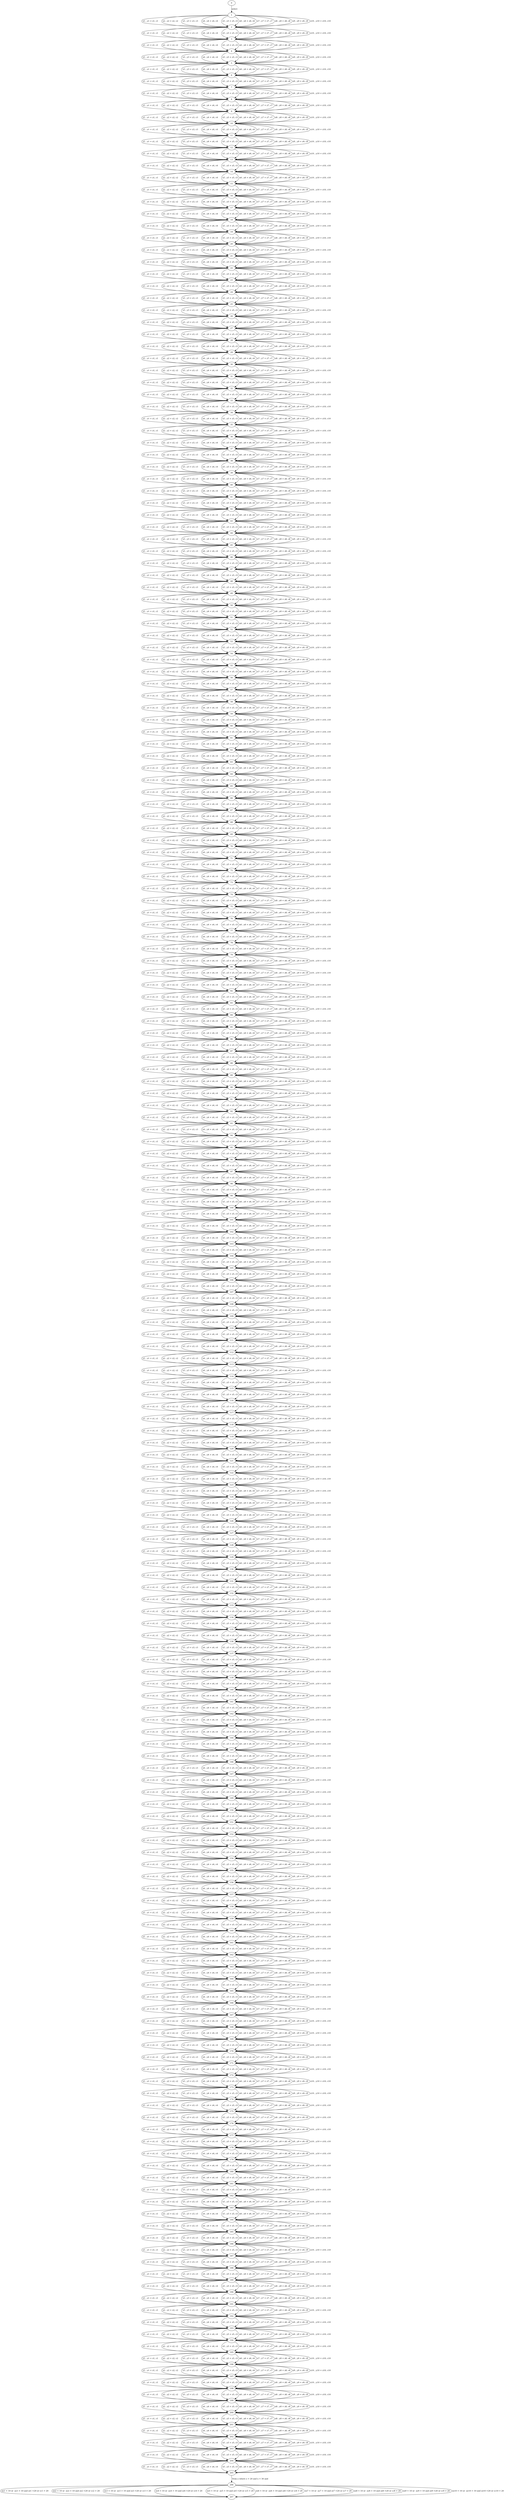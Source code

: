 digraph g{0;
1;
2;
3;
4;
5;
6;
7;
8;
9;
10;
11;
12;
13;
14;
15;
16;
17;
18;
19;
20;
21;
22;
23;
24;
25;
26;
27;
28;
29;
30;
31;
32;
33;
34;
35;
36;
37;
38;
39;
40;
41;
42;
43;
44;
45;
46;
47;
48;
49;
50;
51;
52;
53;
54;
55;
56;
57;
58;
59;
60;
61;
62;
63;
64;
65;
66;
67;
68;
69;
70;
71;
72;
73;
74;
75;
76;
77;
78;
79;
80;
81;
82;
83;
84;
85;
86;
87;
88;
89;
90;
91;
92;
93;
94;
95;
96;
97;
98;
99;
100;
101;
102;
103;
104;
105;
106;
107;
108;
109;
110;
111;
112;
113;
114;
115;
116;
117;
118;
119;
120;
121;
122;
123;
124;
125;
126;
127;
128;
129;
130;
131;
132;
133;
134;
135;
136;
137;
138;
139;
140;
141;
142;
143;
144;
145;
146;
147;
148;
149;
150;
151;
152;
153;
154;
155;
156;
157;
158;
159;
160;
161;
162;
163;
164;
165;
166;
167;
168;
169;
170;
171;
172;
173;
174;
175;
176;
177;
178;
179;
180;
181;
182;
183;
184;
185;
186;
187;
188;
189;
190;
191;
192;
193;
194;
195;
196;
197;
198;
199;
200;
201;
202;
203;
204;
205;
206;
207;
0 -> 1 [ label="select "];
1 -> 2 [ label=" x1 , y1 + z1, c1 "];
1 -> 2 [ label=" x2 , y2 + z2, c2 "];
1 -> 2 [ label=" x3 , y3 + z3, c3 "];
1 -> 2 [ label=" x4 , y4 + z4, c4 "];
1 -> 2 [ label=" x5 , y5 + z5, c5 "];
1 -> 2 [ label=" x6 , y6 + z6, c6 "];
1 -> 2 [ label=" x7 , y7 + z7, c7 "];
1 -> 2 [ label=" x8 , y8 + z8, c8 "];
1 -> 2 [ label=" x9 , y9 + z9, c9 "];
1 -> 2 [ label=" x10 , y10 + z10, c10 "];
2 -> 3 [ label=" x1 , y1 + z1, c1 "];
2 -> 3 [ label=" x2 , y2 + z2, c2 "];
2 -> 3 [ label=" x3 , y3 + z3, c3 "];
2 -> 3 [ label=" x4 , y4 + z4, c4 "];
2 -> 3 [ label=" x5 , y5 + z5, c5 "];
2 -> 3 [ label=" x6 , y6 + z6, c6 "];
2 -> 3 [ label=" x7 , y7 + z7, c7 "];
2 -> 3 [ label=" x8 , y8 + z8, c8 "];
2 -> 3 [ label=" x9 , y9 + z9, c9 "];
2 -> 3 [ label=" x10 , y10 + z10, c10 "];
3 -> 4 [ label=" x1 , y1 + z1, c1 "];
3 -> 4 [ label=" x2 , y2 + z2, c2 "];
3 -> 4 [ label=" x3 , y3 + z3, c3 "];
3 -> 4 [ label=" x4 , y4 + z4, c4 "];
3 -> 4 [ label=" x5 , y5 + z5, c5 "];
3 -> 4 [ label=" x6 , y6 + z6, c6 "];
3 -> 4 [ label=" x7 , y7 + z7, c7 "];
3 -> 4 [ label=" x8 , y8 + z8, c8 "];
3 -> 4 [ label=" x9 , y9 + z9, c9 "];
3 -> 4 [ label=" x10 , y10 + z10, c10 "];
4 -> 5 [ label=" x1 , y1 + z1, c1 "];
4 -> 5 [ label=" x2 , y2 + z2, c2 "];
4 -> 5 [ label=" x3 , y3 + z3, c3 "];
4 -> 5 [ label=" x4 , y4 + z4, c4 "];
4 -> 5 [ label=" x5 , y5 + z5, c5 "];
4 -> 5 [ label=" x6 , y6 + z6, c6 "];
4 -> 5 [ label=" x7 , y7 + z7, c7 "];
4 -> 5 [ label=" x8 , y8 + z8, c8 "];
4 -> 5 [ label=" x9 , y9 + z9, c9 "];
4 -> 5 [ label=" x10 , y10 + z10, c10 "];
5 -> 6 [ label=" x1 , y1 + z1, c1 "];
5 -> 6 [ label=" x2 , y2 + z2, c2 "];
5 -> 6 [ label=" x3 , y3 + z3, c3 "];
5 -> 6 [ label=" x4 , y4 + z4, c4 "];
5 -> 6 [ label=" x5 , y5 + z5, c5 "];
5 -> 6 [ label=" x6 , y6 + z6, c6 "];
5 -> 6 [ label=" x7 , y7 + z7, c7 "];
5 -> 6 [ label=" x8 , y8 + z8, c8 "];
5 -> 6 [ label=" x9 , y9 + z9, c9 "];
5 -> 6 [ label=" x10 , y10 + z10, c10 "];
6 -> 7 [ label=" x1 , y1 + z1, c1 "];
6 -> 7 [ label=" x2 , y2 + z2, c2 "];
6 -> 7 [ label=" x3 , y3 + z3, c3 "];
6 -> 7 [ label=" x4 , y4 + z4, c4 "];
6 -> 7 [ label=" x5 , y5 + z5, c5 "];
6 -> 7 [ label=" x6 , y6 + z6, c6 "];
6 -> 7 [ label=" x7 , y7 + z7, c7 "];
6 -> 7 [ label=" x8 , y8 + z8, c8 "];
6 -> 7 [ label=" x9 , y9 + z9, c9 "];
6 -> 7 [ label=" x10 , y10 + z10, c10 "];
7 -> 8 [ label=" x1 , y1 + z1, c1 "];
7 -> 8 [ label=" x2 , y2 + z2, c2 "];
7 -> 8 [ label=" x3 , y3 + z3, c3 "];
7 -> 8 [ label=" x4 , y4 + z4, c4 "];
7 -> 8 [ label=" x5 , y5 + z5, c5 "];
7 -> 8 [ label=" x6 , y6 + z6, c6 "];
7 -> 8 [ label=" x7 , y7 + z7, c7 "];
7 -> 8 [ label=" x8 , y8 + z8, c8 "];
7 -> 8 [ label=" x9 , y9 + z9, c9 "];
7 -> 8 [ label=" x10 , y10 + z10, c10 "];
8 -> 9 [ label=" x1 , y1 + z1, c1 "];
8 -> 9 [ label=" x2 , y2 + z2, c2 "];
8 -> 9 [ label=" x3 , y3 + z3, c3 "];
8 -> 9 [ label=" x4 , y4 + z4, c4 "];
8 -> 9 [ label=" x5 , y5 + z5, c5 "];
8 -> 9 [ label=" x6 , y6 + z6, c6 "];
8 -> 9 [ label=" x7 , y7 + z7, c7 "];
8 -> 9 [ label=" x8 , y8 + z8, c8 "];
8 -> 9 [ label=" x9 , y9 + z9, c9 "];
8 -> 9 [ label=" x10 , y10 + z10, c10 "];
9 -> 10 [ label=" x1 , y1 + z1, c1 "];
9 -> 10 [ label=" x2 , y2 + z2, c2 "];
9 -> 10 [ label=" x3 , y3 + z3, c3 "];
9 -> 10 [ label=" x4 , y4 + z4, c4 "];
9 -> 10 [ label=" x5 , y5 + z5, c5 "];
9 -> 10 [ label=" x6 , y6 + z6, c6 "];
9 -> 10 [ label=" x7 , y7 + z7, c7 "];
9 -> 10 [ label=" x8 , y8 + z8, c8 "];
9 -> 10 [ label=" x9 , y9 + z9, c9 "];
9 -> 10 [ label=" x10 , y10 + z10, c10 "];
10 -> 11 [ label=" x1 , y1 + z1, c1 "];
10 -> 11 [ label=" x2 , y2 + z2, c2 "];
10 -> 11 [ label=" x3 , y3 + z3, c3 "];
10 -> 11 [ label=" x4 , y4 + z4, c4 "];
10 -> 11 [ label=" x5 , y5 + z5, c5 "];
10 -> 11 [ label=" x6 , y6 + z6, c6 "];
10 -> 11 [ label=" x7 , y7 + z7, c7 "];
10 -> 11 [ label=" x8 , y8 + z8, c8 "];
10 -> 11 [ label=" x9 , y9 + z9, c9 "];
10 -> 11 [ label=" x10 , y10 + z10, c10 "];
11 -> 12 [ label=" x1 , y1 + z1, c1 "];
11 -> 12 [ label=" x2 , y2 + z2, c2 "];
11 -> 12 [ label=" x3 , y3 + z3, c3 "];
11 -> 12 [ label=" x4 , y4 + z4, c4 "];
11 -> 12 [ label=" x5 , y5 + z5, c5 "];
11 -> 12 [ label=" x6 , y6 + z6, c6 "];
11 -> 12 [ label=" x7 , y7 + z7, c7 "];
11 -> 12 [ label=" x8 , y8 + z8, c8 "];
11 -> 12 [ label=" x9 , y9 + z9, c9 "];
11 -> 12 [ label=" x10 , y10 + z10, c10 "];
12 -> 13 [ label=" x1 , y1 + z1, c1 "];
12 -> 13 [ label=" x2 , y2 + z2, c2 "];
12 -> 13 [ label=" x3 , y3 + z3, c3 "];
12 -> 13 [ label=" x4 , y4 + z4, c4 "];
12 -> 13 [ label=" x5 , y5 + z5, c5 "];
12 -> 13 [ label=" x6 , y6 + z6, c6 "];
12 -> 13 [ label=" x7 , y7 + z7, c7 "];
12 -> 13 [ label=" x8 , y8 + z8, c8 "];
12 -> 13 [ label=" x9 , y9 + z9, c9 "];
12 -> 13 [ label=" x10 , y10 + z10, c10 "];
13 -> 14 [ label=" x1 , y1 + z1, c1 "];
13 -> 14 [ label=" x2 , y2 + z2, c2 "];
13 -> 14 [ label=" x3 , y3 + z3, c3 "];
13 -> 14 [ label=" x4 , y4 + z4, c4 "];
13 -> 14 [ label=" x5 , y5 + z5, c5 "];
13 -> 14 [ label=" x6 , y6 + z6, c6 "];
13 -> 14 [ label=" x7 , y7 + z7, c7 "];
13 -> 14 [ label=" x8 , y8 + z8, c8 "];
13 -> 14 [ label=" x9 , y9 + z9, c9 "];
13 -> 14 [ label=" x10 , y10 + z10, c10 "];
14 -> 15 [ label=" x1 , y1 + z1, c1 "];
14 -> 15 [ label=" x2 , y2 + z2, c2 "];
14 -> 15 [ label=" x3 , y3 + z3, c3 "];
14 -> 15 [ label=" x4 , y4 + z4, c4 "];
14 -> 15 [ label=" x5 , y5 + z5, c5 "];
14 -> 15 [ label=" x6 , y6 + z6, c6 "];
14 -> 15 [ label=" x7 , y7 + z7, c7 "];
14 -> 15 [ label=" x8 , y8 + z8, c8 "];
14 -> 15 [ label=" x9 , y9 + z9, c9 "];
14 -> 15 [ label=" x10 , y10 + z10, c10 "];
15 -> 16 [ label=" x1 , y1 + z1, c1 "];
15 -> 16 [ label=" x2 , y2 + z2, c2 "];
15 -> 16 [ label=" x3 , y3 + z3, c3 "];
15 -> 16 [ label=" x4 , y4 + z4, c4 "];
15 -> 16 [ label=" x5 , y5 + z5, c5 "];
15 -> 16 [ label=" x6 , y6 + z6, c6 "];
15 -> 16 [ label=" x7 , y7 + z7, c7 "];
15 -> 16 [ label=" x8 , y8 + z8, c8 "];
15 -> 16 [ label=" x9 , y9 + z9, c9 "];
15 -> 16 [ label=" x10 , y10 + z10, c10 "];
16 -> 17 [ label=" x1 , y1 + z1, c1 "];
16 -> 17 [ label=" x2 , y2 + z2, c2 "];
16 -> 17 [ label=" x3 , y3 + z3, c3 "];
16 -> 17 [ label=" x4 , y4 + z4, c4 "];
16 -> 17 [ label=" x5 , y5 + z5, c5 "];
16 -> 17 [ label=" x6 , y6 + z6, c6 "];
16 -> 17 [ label=" x7 , y7 + z7, c7 "];
16 -> 17 [ label=" x8 , y8 + z8, c8 "];
16 -> 17 [ label=" x9 , y9 + z9, c9 "];
16 -> 17 [ label=" x10 , y10 + z10, c10 "];
17 -> 18 [ label=" x1 , y1 + z1, c1 "];
17 -> 18 [ label=" x2 , y2 + z2, c2 "];
17 -> 18 [ label=" x3 , y3 + z3, c3 "];
17 -> 18 [ label=" x4 , y4 + z4, c4 "];
17 -> 18 [ label=" x5 , y5 + z5, c5 "];
17 -> 18 [ label=" x6 , y6 + z6, c6 "];
17 -> 18 [ label=" x7 , y7 + z7, c7 "];
17 -> 18 [ label=" x8 , y8 + z8, c8 "];
17 -> 18 [ label=" x9 , y9 + z9, c9 "];
17 -> 18 [ label=" x10 , y10 + z10, c10 "];
18 -> 19 [ label=" x1 , y1 + z1, c1 "];
18 -> 19 [ label=" x2 , y2 + z2, c2 "];
18 -> 19 [ label=" x3 , y3 + z3, c3 "];
18 -> 19 [ label=" x4 , y4 + z4, c4 "];
18 -> 19 [ label=" x5 , y5 + z5, c5 "];
18 -> 19 [ label=" x6 , y6 + z6, c6 "];
18 -> 19 [ label=" x7 , y7 + z7, c7 "];
18 -> 19 [ label=" x8 , y8 + z8, c8 "];
18 -> 19 [ label=" x9 , y9 + z9, c9 "];
18 -> 19 [ label=" x10 , y10 + z10, c10 "];
19 -> 20 [ label=" x1 , y1 + z1, c1 "];
19 -> 20 [ label=" x2 , y2 + z2, c2 "];
19 -> 20 [ label=" x3 , y3 + z3, c3 "];
19 -> 20 [ label=" x4 , y4 + z4, c4 "];
19 -> 20 [ label=" x5 , y5 + z5, c5 "];
19 -> 20 [ label=" x6 , y6 + z6, c6 "];
19 -> 20 [ label=" x7 , y7 + z7, c7 "];
19 -> 20 [ label=" x8 , y8 + z8, c8 "];
19 -> 20 [ label=" x9 , y9 + z9, c9 "];
19 -> 20 [ label=" x10 , y10 + z10, c10 "];
20 -> 21 [ label=" x1 , y1 + z1, c1 "];
20 -> 21 [ label=" x2 , y2 + z2, c2 "];
20 -> 21 [ label=" x3 , y3 + z3, c3 "];
20 -> 21 [ label=" x4 , y4 + z4, c4 "];
20 -> 21 [ label=" x5 , y5 + z5, c5 "];
20 -> 21 [ label=" x6 , y6 + z6, c6 "];
20 -> 21 [ label=" x7 , y7 + z7, c7 "];
20 -> 21 [ label=" x8 , y8 + z8, c8 "];
20 -> 21 [ label=" x9 , y9 + z9, c9 "];
20 -> 21 [ label=" x10 , y10 + z10, c10 "];
21 -> 22 [ label=" x1 , y1 + z1, c1 "];
21 -> 22 [ label=" x2 , y2 + z2, c2 "];
21 -> 22 [ label=" x3 , y3 + z3, c3 "];
21 -> 22 [ label=" x4 , y4 + z4, c4 "];
21 -> 22 [ label=" x5 , y5 + z5, c5 "];
21 -> 22 [ label=" x6 , y6 + z6, c6 "];
21 -> 22 [ label=" x7 , y7 + z7, c7 "];
21 -> 22 [ label=" x8 , y8 + z8, c8 "];
21 -> 22 [ label=" x9 , y9 + z9, c9 "];
21 -> 22 [ label=" x10 , y10 + z10, c10 "];
22 -> 23 [ label=" x1 , y1 + z1, c1 "];
22 -> 23 [ label=" x2 , y2 + z2, c2 "];
22 -> 23 [ label=" x3 , y3 + z3, c3 "];
22 -> 23 [ label=" x4 , y4 + z4, c4 "];
22 -> 23 [ label=" x5 , y5 + z5, c5 "];
22 -> 23 [ label=" x6 , y6 + z6, c6 "];
22 -> 23 [ label=" x7 , y7 + z7, c7 "];
22 -> 23 [ label=" x8 , y8 + z8, c8 "];
22 -> 23 [ label=" x9 , y9 + z9, c9 "];
22 -> 23 [ label=" x10 , y10 + z10, c10 "];
23 -> 24 [ label=" x1 , y1 + z1, c1 "];
23 -> 24 [ label=" x2 , y2 + z2, c2 "];
23 -> 24 [ label=" x3 , y3 + z3, c3 "];
23 -> 24 [ label=" x4 , y4 + z4, c4 "];
23 -> 24 [ label=" x5 , y5 + z5, c5 "];
23 -> 24 [ label=" x6 , y6 + z6, c6 "];
23 -> 24 [ label=" x7 , y7 + z7, c7 "];
23 -> 24 [ label=" x8 , y8 + z8, c8 "];
23 -> 24 [ label=" x9 , y9 + z9, c9 "];
23 -> 24 [ label=" x10 , y10 + z10, c10 "];
24 -> 25 [ label=" x1 , y1 + z1, c1 "];
24 -> 25 [ label=" x2 , y2 + z2, c2 "];
24 -> 25 [ label=" x3 , y3 + z3, c3 "];
24 -> 25 [ label=" x4 , y4 + z4, c4 "];
24 -> 25 [ label=" x5 , y5 + z5, c5 "];
24 -> 25 [ label=" x6 , y6 + z6, c6 "];
24 -> 25 [ label=" x7 , y7 + z7, c7 "];
24 -> 25 [ label=" x8 , y8 + z8, c8 "];
24 -> 25 [ label=" x9 , y9 + z9, c9 "];
24 -> 25 [ label=" x10 , y10 + z10, c10 "];
25 -> 26 [ label=" x1 , y1 + z1, c1 "];
25 -> 26 [ label=" x2 , y2 + z2, c2 "];
25 -> 26 [ label=" x3 , y3 + z3, c3 "];
25 -> 26 [ label=" x4 , y4 + z4, c4 "];
25 -> 26 [ label=" x5 , y5 + z5, c5 "];
25 -> 26 [ label=" x6 , y6 + z6, c6 "];
25 -> 26 [ label=" x7 , y7 + z7, c7 "];
25 -> 26 [ label=" x8 , y8 + z8, c8 "];
25 -> 26 [ label=" x9 , y9 + z9, c9 "];
25 -> 26 [ label=" x10 , y10 + z10, c10 "];
26 -> 27 [ label=" x1 , y1 + z1, c1 "];
26 -> 27 [ label=" x2 , y2 + z2, c2 "];
26 -> 27 [ label=" x3 , y3 + z3, c3 "];
26 -> 27 [ label=" x4 , y4 + z4, c4 "];
26 -> 27 [ label=" x5 , y5 + z5, c5 "];
26 -> 27 [ label=" x6 , y6 + z6, c6 "];
26 -> 27 [ label=" x7 , y7 + z7, c7 "];
26 -> 27 [ label=" x8 , y8 + z8, c8 "];
26 -> 27 [ label=" x9 , y9 + z9, c9 "];
26 -> 27 [ label=" x10 , y10 + z10, c10 "];
27 -> 28 [ label=" x1 , y1 + z1, c1 "];
27 -> 28 [ label=" x2 , y2 + z2, c2 "];
27 -> 28 [ label=" x3 , y3 + z3, c3 "];
27 -> 28 [ label=" x4 , y4 + z4, c4 "];
27 -> 28 [ label=" x5 , y5 + z5, c5 "];
27 -> 28 [ label=" x6 , y6 + z6, c6 "];
27 -> 28 [ label=" x7 , y7 + z7, c7 "];
27 -> 28 [ label=" x8 , y8 + z8, c8 "];
27 -> 28 [ label=" x9 , y9 + z9, c9 "];
27 -> 28 [ label=" x10 , y10 + z10, c10 "];
28 -> 29 [ label=" x1 , y1 + z1, c1 "];
28 -> 29 [ label=" x2 , y2 + z2, c2 "];
28 -> 29 [ label=" x3 , y3 + z3, c3 "];
28 -> 29 [ label=" x4 , y4 + z4, c4 "];
28 -> 29 [ label=" x5 , y5 + z5, c5 "];
28 -> 29 [ label=" x6 , y6 + z6, c6 "];
28 -> 29 [ label=" x7 , y7 + z7, c7 "];
28 -> 29 [ label=" x8 , y8 + z8, c8 "];
28 -> 29 [ label=" x9 , y9 + z9, c9 "];
28 -> 29 [ label=" x10 , y10 + z10, c10 "];
29 -> 30 [ label=" x1 , y1 + z1, c1 "];
29 -> 30 [ label=" x2 , y2 + z2, c2 "];
29 -> 30 [ label=" x3 , y3 + z3, c3 "];
29 -> 30 [ label=" x4 , y4 + z4, c4 "];
29 -> 30 [ label=" x5 , y5 + z5, c5 "];
29 -> 30 [ label=" x6 , y6 + z6, c6 "];
29 -> 30 [ label=" x7 , y7 + z7, c7 "];
29 -> 30 [ label=" x8 , y8 + z8, c8 "];
29 -> 30 [ label=" x9 , y9 + z9, c9 "];
29 -> 30 [ label=" x10 , y10 + z10, c10 "];
30 -> 31 [ label=" x1 , y1 + z1, c1 "];
30 -> 31 [ label=" x2 , y2 + z2, c2 "];
30 -> 31 [ label=" x3 , y3 + z3, c3 "];
30 -> 31 [ label=" x4 , y4 + z4, c4 "];
30 -> 31 [ label=" x5 , y5 + z5, c5 "];
30 -> 31 [ label=" x6 , y6 + z6, c6 "];
30 -> 31 [ label=" x7 , y7 + z7, c7 "];
30 -> 31 [ label=" x8 , y8 + z8, c8 "];
30 -> 31 [ label=" x9 , y9 + z9, c9 "];
30 -> 31 [ label=" x10 , y10 + z10, c10 "];
31 -> 32 [ label=" x1 , y1 + z1, c1 "];
31 -> 32 [ label=" x2 , y2 + z2, c2 "];
31 -> 32 [ label=" x3 , y3 + z3, c3 "];
31 -> 32 [ label=" x4 , y4 + z4, c4 "];
31 -> 32 [ label=" x5 , y5 + z5, c5 "];
31 -> 32 [ label=" x6 , y6 + z6, c6 "];
31 -> 32 [ label=" x7 , y7 + z7, c7 "];
31 -> 32 [ label=" x8 , y8 + z8, c8 "];
31 -> 32 [ label=" x9 , y9 + z9, c9 "];
31 -> 32 [ label=" x10 , y10 + z10, c10 "];
32 -> 33 [ label=" x1 , y1 + z1, c1 "];
32 -> 33 [ label=" x2 , y2 + z2, c2 "];
32 -> 33 [ label=" x3 , y3 + z3, c3 "];
32 -> 33 [ label=" x4 , y4 + z4, c4 "];
32 -> 33 [ label=" x5 , y5 + z5, c5 "];
32 -> 33 [ label=" x6 , y6 + z6, c6 "];
32 -> 33 [ label=" x7 , y7 + z7, c7 "];
32 -> 33 [ label=" x8 , y8 + z8, c8 "];
32 -> 33 [ label=" x9 , y9 + z9, c9 "];
32 -> 33 [ label=" x10 , y10 + z10, c10 "];
33 -> 34 [ label=" x1 , y1 + z1, c1 "];
33 -> 34 [ label=" x2 , y2 + z2, c2 "];
33 -> 34 [ label=" x3 , y3 + z3, c3 "];
33 -> 34 [ label=" x4 , y4 + z4, c4 "];
33 -> 34 [ label=" x5 , y5 + z5, c5 "];
33 -> 34 [ label=" x6 , y6 + z6, c6 "];
33 -> 34 [ label=" x7 , y7 + z7, c7 "];
33 -> 34 [ label=" x8 , y8 + z8, c8 "];
33 -> 34 [ label=" x9 , y9 + z9, c9 "];
33 -> 34 [ label=" x10 , y10 + z10, c10 "];
34 -> 35 [ label=" x1 , y1 + z1, c1 "];
34 -> 35 [ label=" x2 , y2 + z2, c2 "];
34 -> 35 [ label=" x3 , y3 + z3, c3 "];
34 -> 35 [ label=" x4 , y4 + z4, c4 "];
34 -> 35 [ label=" x5 , y5 + z5, c5 "];
34 -> 35 [ label=" x6 , y6 + z6, c6 "];
34 -> 35 [ label=" x7 , y7 + z7, c7 "];
34 -> 35 [ label=" x8 , y8 + z8, c8 "];
34 -> 35 [ label=" x9 , y9 + z9, c9 "];
34 -> 35 [ label=" x10 , y10 + z10, c10 "];
35 -> 36 [ label=" x1 , y1 + z1, c1 "];
35 -> 36 [ label=" x2 , y2 + z2, c2 "];
35 -> 36 [ label=" x3 , y3 + z3, c3 "];
35 -> 36 [ label=" x4 , y4 + z4, c4 "];
35 -> 36 [ label=" x5 , y5 + z5, c5 "];
35 -> 36 [ label=" x6 , y6 + z6, c6 "];
35 -> 36 [ label=" x7 , y7 + z7, c7 "];
35 -> 36 [ label=" x8 , y8 + z8, c8 "];
35 -> 36 [ label=" x9 , y9 + z9, c9 "];
35 -> 36 [ label=" x10 , y10 + z10, c10 "];
36 -> 37 [ label=" x1 , y1 + z1, c1 "];
36 -> 37 [ label=" x2 , y2 + z2, c2 "];
36 -> 37 [ label=" x3 , y3 + z3, c3 "];
36 -> 37 [ label=" x4 , y4 + z4, c4 "];
36 -> 37 [ label=" x5 , y5 + z5, c5 "];
36 -> 37 [ label=" x6 , y6 + z6, c6 "];
36 -> 37 [ label=" x7 , y7 + z7, c7 "];
36 -> 37 [ label=" x8 , y8 + z8, c8 "];
36 -> 37 [ label=" x9 , y9 + z9, c9 "];
36 -> 37 [ label=" x10 , y10 + z10, c10 "];
37 -> 38 [ label=" x1 , y1 + z1, c1 "];
37 -> 38 [ label=" x2 , y2 + z2, c2 "];
37 -> 38 [ label=" x3 , y3 + z3, c3 "];
37 -> 38 [ label=" x4 , y4 + z4, c4 "];
37 -> 38 [ label=" x5 , y5 + z5, c5 "];
37 -> 38 [ label=" x6 , y6 + z6, c6 "];
37 -> 38 [ label=" x7 , y7 + z7, c7 "];
37 -> 38 [ label=" x8 , y8 + z8, c8 "];
37 -> 38 [ label=" x9 , y9 + z9, c9 "];
37 -> 38 [ label=" x10 , y10 + z10, c10 "];
38 -> 39 [ label=" x1 , y1 + z1, c1 "];
38 -> 39 [ label=" x2 , y2 + z2, c2 "];
38 -> 39 [ label=" x3 , y3 + z3, c3 "];
38 -> 39 [ label=" x4 , y4 + z4, c4 "];
38 -> 39 [ label=" x5 , y5 + z5, c5 "];
38 -> 39 [ label=" x6 , y6 + z6, c6 "];
38 -> 39 [ label=" x7 , y7 + z7, c7 "];
38 -> 39 [ label=" x8 , y8 + z8, c8 "];
38 -> 39 [ label=" x9 , y9 + z9, c9 "];
38 -> 39 [ label=" x10 , y10 + z10, c10 "];
39 -> 40 [ label=" x1 , y1 + z1, c1 "];
39 -> 40 [ label=" x2 , y2 + z2, c2 "];
39 -> 40 [ label=" x3 , y3 + z3, c3 "];
39 -> 40 [ label=" x4 , y4 + z4, c4 "];
39 -> 40 [ label=" x5 , y5 + z5, c5 "];
39 -> 40 [ label=" x6 , y6 + z6, c6 "];
39 -> 40 [ label=" x7 , y7 + z7, c7 "];
39 -> 40 [ label=" x8 , y8 + z8, c8 "];
39 -> 40 [ label=" x9 , y9 + z9, c9 "];
39 -> 40 [ label=" x10 , y10 + z10, c10 "];
40 -> 41 [ label=" x1 , y1 + z1, c1 "];
40 -> 41 [ label=" x2 , y2 + z2, c2 "];
40 -> 41 [ label=" x3 , y3 + z3, c3 "];
40 -> 41 [ label=" x4 , y4 + z4, c4 "];
40 -> 41 [ label=" x5 , y5 + z5, c5 "];
40 -> 41 [ label=" x6 , y6 + z6, c6 "];
40 -> 41 [ label=" x7 , y7 + z7, c7 "];
40 -> 41 [ label=" x8 , y8 + z8, c8 "];
40 -> 41 [ label=" x9 , y9 + z9, c9 "];
40 -> 41 [ label=" x10 , y10 + z10, c10 "];
41 -> 42 [ label=" x1 , y1 + z1, c1 "];
41 -> 42 [ label=" x2 , y2 + z2, c2 "];
41 -> 42 [ label=" x3 , y3 + z3, c3 "];
41 -> 42 [ label=" x4 , y4 + z4, c4 "];
41 -> 42 [ label=" x5 , y5 + z5, c5 "];
41 -> 42 [ label=" x6 , y6 + z6, c6 "];
41 -> 42 [ label=" x7 , y7 + z7, c7 "];
41 -> 42 [ label=" x8 , y8 + z8, c8 "];
41 -> 42 [ label=" x9 , y9 + z9, c9 "];
41 -> 42 [ label=" x10 , y10 + z10, c10 "];
42 -> 43 [ label=" x1 , y1 + z1, c1 "];
42 -> 43 [ label=" x2 , y2 + z2, c2 "];
42 -> 43 [ label=" x3 , y3 + z3, c3 "];
42 -> 43 [ label=" x4 , y4 + z4, c4 "];
42 -> 43 [ label=" x5 , y5 + z5, c5 "];
42 -> 43 [ label=" x6 , y6 + z6, c6 "];
42 -> 43 [ label=" x7 , y7 + z7, c7 "];
42 -> 43 [ label=" x8 , y8 + z8, c8 "];
42 -> 43 [ label=" x9 , y9 + z9, c9 "];
42 -> 43 [ label=" x10 , y10 + z10, c10 "];
43 -> 44 [ label=" x1 , y1 + z1, c1 "];
43 -> 44 [ label=" x2 , y2 + z2, c2 "];
43 -> 44 [ label=" x3 , y3 + z3, c3 "];
43 -> 44 [ label=" x4 , y4 + z4, c4 "];
43 -> 44 [ label=" x5 , y5 + z5, c5 "];
43 -> 44 [ label=" x6 , y6 + z6, c6 "];
43 -> 44 [ label=" x7 , y7 + z7, c7 "];
43 -> 44 [ label=" x8 , y8 + z8, c8 "];
43 -> 44 [ label=" x9 , y9 + z9, c9 "];
43 -> 44 [ label=" x10 , y10 + z10, c10 "];
44 -> 45 [ label=" x1 , y1 + z1, c1 "];
44 -> 45 [ label=" x2 , y2 + z2, c2 "];
44 -> 45 [ label=" x3 , y3 + z3, c3 "];
44 -> 45 [ label=" x4 , y4 + z4, c4 "];
44 -> 45 [ label=" x5 , y5 + z5, c5 "];
44 -> 45 [ label=" x6 , y6 + z6, c6 "];
44 -> 45 [ label=" x7 , y7 + z7, c7 "];
44 -> 45 [ label=" x8 , y8 + z8, c8 "];
44 -> 45 [ label=" x9 , y9 + z9, c9 "];
44 -> 45 [ label=" x10 , y10 + z10, c10 "];
45 -> 46 [ label=" x1 , y1 + z1, c1 "];
45 -> 46 [ label=" x2 , y2 + z2, c2 "];
45 -> 46 [ label=" x3 , y3 + z3, c3 "];
45 -> 46 [ label=" x4 , y4 + z4, c4 "];
45 -> 46 [ label=" x5 , y5 + z5, c5 "];
45 -> 46 [ label=" x6 , y6 + z6, c6 "];
45 -> 46 [ label=" x7 , y7 + z7, c7 "];
45 -> 46 [ label=" x8 , y8 + z8, c8 "];
45 -> 46 [ label=" x9 , y9 + z9, c9 "];
45 -> 46 [ label=" x10 , y10 + z10, c10 "];
46 -> 47 [ label=" x1 , y1 + z1, c1 "];
46 -> 47 [ label=" x2 , y2 + z2, c2 "];
46 -> 47 [ label=" x3 , y3 + z3, c3 "];
46 -> 47 [ label=" x4 , y4 + z4, c4 "];
46 -> 47 [ label=" x5 , y5 + z5, c5 "];
46 -> 47 [ label=" x6 , y6 + z6, c6 "];
46 -> 47 [ label=" x7 , y7 + z7, c7 "];
46 -> 47 [ label=" x8 , y8 + z8, c8 "];
46 -> 47 [ label=" x9 , y9 + z9, c9 "];
46 -> 47 [ label=" x10 , y10 + z10, c10 "];
47 -> 48 [ label=" x1 , y1 + z1, c1 "];
47 -> 48 [ label=" x2 , y2 + z2, c2 "];
47 -> 48 [ label=" x3 , y3 + z3, c3 "];
47 -> 48 [ label=" x4 , y4 + z4, c4 "];
47 -> 48 [ label=" x5 , y5 + z5, c5 "];
47 -> 48 [ label=" x6 , y6 + z6, c6 "];
47 -> 48 [ label=" x7 , y7 + z7, c7 "];
47 -> 48 [ label=" x8 , y8 + z8, c8 "];
47 -> 48 [ label=" x9 , y9 + z9, c9 "];
47 -> 48 [ label=" x10 , y10 + z10, c10 "];
48 -> 49 [ label=" x1 , y1 + z1, c1 "];
48 -> 49 [ label=" x2 , y2 + z2, c2 "];
48 -> 49 [ label=" x3 , y3 + z3, c3 "];
48 -> 49 [ label=" x4 , y4 + z4, c4 "];
48 -> 49 [ label=" x5 , y5 + z5, c5 "];
48 -> 49 [ label=" x6 , y6 + z6, c6 "];
48 -> 49 [ label=" x7 , y7 + z7, c7 "];
48 -> 49 [ label=" x8 , y8 + z8, c8 "];
48 -> 49 [ label=" x9 , y9 + z9, c9 "];
48 -> 49 [ label=" x10 , y10 + z10, c10 "];
49 -> 50 [ label=" x1 , y1 + z1, c1 "];
49 -> 50 [ label=" x2 , y2 + z2, c2 "];
49 -> 50 [ label=" x3 , y3 + z3, c3 "];
49 -> 50 [ label=" x4 , y4 + z4, c4 "];
49 -> 50 [ label=" x5 , y5 + z5, c5 "];
49 -> 50 [ label=" x6 , y6 + z6, c6 "];
49 -> 50 [ label=" x7 , y7 + z7, c7 "];
49 -> 50 [ label=" x8 , y8 + z8, c8 "];
49 -> 50 [ label=" x9 , y9 + z9, c9 "];
49 -> 50 [ label=" x10 , y10 + z10, c10 "];
50 -> 51 [ label=" x1 , y1 + z1, c1 "];
50 -> 51 [ label=" x2 , y2 + z2, c2 "];
50 -> 51 [ label=" x3 , y3 + z3, c3 "];
50 -> 51 [ label=" x4 , y4 + z4, c4 "];
50 -> 51 [ label=" x5 , y5 + z5, c5 "];
50 -> 51 [ label=" x6 , y6 + z6, c6 "];
50 -> 51 [ label=" x7 , y7 + z7, c7 "];
50 -> 51 [ label=" x8 , y8 + z8, c8 "];
50 -> 51 [ label=" x9 , y9 + z9, c9 "];
50 -> 51 [ label=" x10 , y10 + z10, c10 "];
51 -> 52 [ label=" x1 , y1 + z1, c1 "];
51 -> 52 [ label=" x2 , y2 + z2, c2 "];
51 -> 52 [ label=" x3 , y3 + z3, c3 "];
51 -> 52 [ label=" x4 , y4 + z4, c4 "];
51 -> 52 [ label=" x5 , y5 + z5, c5 "];
51 -> 52 [ label=" x6 , y6 + z6, c6 "];
51 -> 52 [ label=" x7 , y7 + z7, c7 "];
51 -> 52 [ label=" x8 , y8 + z8, c8 "];
51 -> 52 [ label=" x9 , y9 + z9, c9 "];
51 -> 52 [ label=" x10 , y10 + z10, c10 "];
52 -> 53 [ label=" x1 , y1 + z1, c1 "];
52 -> 53 [ label=" x2 , y2 + z2, c2 "];
52 -> 53 [ label=" x3 , y3 + z3, c3 "];
52 -> 53 [ label=" x4 , y4 + z4, c4 "];
52 -> 53 [ label=" x5 , y5 + z5, c5 "];
52 -> 53 [ label=" x6 , y6 + z6, c6 "];
52 -> 53 [ label=" x7 , y7 + z7, c7 "];
52 -> 53 [ label=" x8 , y8 + z8, c8 "];
52 -> 53 [ label=" x9 , y9 + z9, c9 "];
52 -> 53 [ label=" x10 , y10 + z10, c10 "];
53 -> 54 [ label=" x1 , y1 + z1, c1 "];
53 -> 54 [ label=" x2 , y2 + z2, c2 "];
53 -> 54 [ label=" x3 , y3 + z3, c3 "];
53 -> 54 [ label=" x4 , y4 + z4, c4 "];
53 -> 54 [ label=" x5 , y5 + z5, c5 "];
53 -> 54 [ label=" x6 , y6 + z6, c6 "];
53 -> 54 [ label=" x7 , y7 + z7, c7 "];
53 -> 54 [ label=" x8 , y8 + z8, c8 "];
53 -> 54 [ label=" x9 , y9 + z9, c9 "];
53 -> 54 [ label=" x10 , y10 + z10, c10 "];
54 -> 55 [ label=" x1 , y1 + z1, c1 "];
54 -> 55 [ label=" x2 , y2 + z2, c2 "];
54 -> 55 [ label=" x3 , y3 + z3, c3 "];
54 -> 55 [ label=" x4 , y4 + z4, c4 "];
54 -> 55 [ label=" x5 , y5 + z5, c5 "];
54 -> 55 [ label=" x6 , y6 + z6, c6 "];
54 -> 55 [ label=" x7 , y7 + z7, c7 "];
54 -> 55 [ label=" x8 , y8 + z8, c8 "];
54 -> 55 [ label=" x9 , y9 + z9, c9 "];
54 -> 55 [ label=" x10 , y10 + z10, c10 "];
55 -> 56 [ label=" x1 , y1 + z1, c1 "];
55 -> 56 [ label=" x2 , y2 + z2, c2 "];
55 -> 56 [ label=" x3 , y3 + z3, c3 "];
55 -> 56 [ label=" x4 , y4 + z4, c4 "];
55 -> 56 [ label=" x5 , y5 + z5, c5 "];
55 -> 56 [ label=" x6 , y6 + z6, c6 "];
55 -> 56 [ label=" x7 , y7 + z7, c7 "];
55 -> 56 [ label=" x8 , y8 + z8, c8 "];
55 -> 56 [ label=" x9 , y9 + z9, c9 "];
55 -> 56 [ label=" x10 , y10 + z10, c10 "];
56 -> 57 [ label=" x1 , y1 + z1, c1 "];
56 -> 57 [ label=" x2 , y2 + z2, c2 "];
56 -> 57 [ label=" x3 , y3 + z3, c3 "];
56 -> 57 [ label=" x4 , y4 + z4, c4 "];
56 -> 57 [ label=" x5 , y5 + z5, c5 "];
56 -> 57 [ label=" x6 , y6 + z6, c6 "];
56 -> 57 [ label=" x7 , y7 + z7, c7 "];
56 -> 57 [ label=" x8 , y8 + z8, c8 "];
56 -> 57 [ label=" x9 , y9 + z9, c9 "];
56 -> 57 [ label=" x10 , y10 + z10, c10 "];
57 -> 58 [ label=" x1 , y1 + z1, c1 "];
57 -> 58 [ label=" x2 , y2 + z2, c2 "];
57 -> 58 [ label=" x3 , y3 + z3, c3 "];
57 -> 58 [ label=" x4 , y4 + z4, c4 "];
57 -> 58 [ label=" x5 , y5 + z5, c5 "];
57 -> 58 [ label=" x6 , y6 + z6, c6 "];
57 -> 58 [ label=" x7 , y7 + z7, c7 "];
57 -> 58 [ label=" x8 , y8 + z8, c8 "];
57 -> 58 [ label=" x9 , y9 + z9, c9 "];
57 -> 58 [ label=" x10 , y10 + z10, c10 "];
58 -> 59 [ label=" x1 , y1 + z1, c1 "];
58 -> 59 [ label=" x2 , y2 + z2, c2 "];
58 -> 59 [ label=" x3 , y3 + z3, c3 "];
58 -> 59 [ label=" x4 , y4 + z4, c4 "];
58 -> 59 [ label=" x5 , y5 + z5, c5 "];
58 -> 59 [ label=" x6 , y6 + z6, c6 "];
58 -> 59 [ label=" x7 , y7 + z7, c7 "];
58 -> 59 [ label=" x8 , y8 + z8, c8 "];
58 -> 59 [ label=" x9 , y9 + z9, c9 "];
58 -> 59 [ label=" x10 , y10 + z10, c10 "];
59 -> 60 [ label=" x1 , y1 + z1, c1 "];
59 -> 60 [ label=" x2 , y2 + z2, c2 "];
59 -> 60 [ label=" x3 , y3 + z3, c3 "];
59 -> 60 [ label=" x4 , y4 + z4, c4 "];
59 -> 60 [ label=" x5 , y5 + z5, c5 "];
59 -> 60 [ label=" x6 , y6 + z6, c6 "];
59 -> 60 [ label=" x7 , y7 + z7, c7 "];
59 -> 60 [ label=" x8 , y8 + z8, c8 "];
59 -> 60 [ label=" x9 , y9 + z9, c9 "];
59 -> 60 [ label=" x10 , y10 + z10, c10 "];
60 -> 61 [ label=" x1 , y1 + z1, c1 "];
60 -> 61 [ label=" x2 , y2 + z2, c2 "];
60 -> 61 [ label=" x3 , y3 + z3, c3 "];
60 -> 61 [ label=" x4 , y4 + z4, c4 "];
60 -> 61 [ label=" x5 , y5 + z5, c5 "];
60 -> 61 [ label=" x6 , y6 + z6, c6 "];
60 -> 61 [ label=" x7 , y7 + z7, c7 "];
60 -> 61 [ label=" x8 , y8 + z8, c8 "];
60 -> 61 [ label=" x9 , y9 + z9, c9 "];
60 -> 61 [ label=" x10 , y10 + z10, c10 "];
61 -> 62 [ label=" x1 , y1 + z1, c1 "];
61 -> 62 [ label=" x2 , y2 + z2, c2 "];
61 -> 62 [ label=" x3 , y3 + z3, c3 "];
61 -> 62 [ label=" x4 , y4 + z4, c4 "];
61 -> 62 [ label=" x5 , y5 + z5, c5 "];
61 -> 62 [ label=" x6 , y6 + z6, c6 "];
61 -> 62 [ label=" x7 , y7 + z7, c7 "];
61 -> 62 [ label=" x8 , y8 + z8, c8 "];
61 -> 62 [ label=" x9 , y9 + z9, c9 "];
61 -> 62 [ label=" x10 , y10 + z10, c10 "];
62 -> 63 [ label=" x1 , y1 + z1, c1 "];
62 -> 63 [ label=" x2 , y2 + z2, c2 "];
62 -> 63 [ label=" x3 , y3 + z3, c3 "];
62 -> 63 [ label=" x4 , y4 + z4, c4 "];
62 -> 63 [ label=" x5 , y5 + z5, c5 "];
62 -> 63 [ label=" x6 , y6 + z6, c6 "];
62 -> 63 [ label=" x7 , y7 + z7, c7 "];
62 -> 63 [ label=" x8 , y8 + z8, c8 "];
62 -> 63 [ label=" x9 , y9 + z9, c9 "];
62 -> 63 [ label=" x10 , y10 + z10, c10 "];
63 -> 64 [ label=" x1 , y1 + z1, c1 "];
63 -> 64 [ label=" x2 , y2 + z2, c2 "];
63 -> 64 [ label=" x3 , y3 + z3, c3 "];
63 -> 64 [ label=" x4 , y4 + z4, c4 "];
63 -> 64 [ label=" x5 , y5 + z5, c5 "];
63 -> 64 [ label=" x6 , y6 + z6, c6 "];
63 -> 64 [ label=" x7 , y7 + z7, c7 "];
63 -> 64 [ label=" x8 , y8 + z8, c8 "];
63 -> 64 [ label=" x9 , y9 + z9, c9 "];
63 -> 64 [ label=" x10 , y10 + z10, c10 "];
64 -> 65 [ label=" x1 , y1 + z1, c1 "];
64 -> 65 [ label=" x2 , y2 + z2, c2 "];
64 -> 65 [ label=" x3 , y3 + z3, c3 "];
64 -> 65 [ label=" x4 , y4 + z4, c4 "];
64 -> 65 [ label=" x5 , y5 + z5, c5 "];
64 -> 65 [ label=" x6 , y6 + z6, c6 "];
64 -> 65 [ label=" x7 , y7 + z7, c7 "];
64 -> 65 [ label=" x8 , y8 + z8, c8 "];
64 -> 65 [ label=" x9 , y9 + z9, c9 "];
64 -> 65 [ label=" x10 , y10 + z10, c10 "];
65 -> 66 [ label=" x1 , y1 + z1, c1 "];
65 -> 66 [ label=" x2 , y2 + z2, c2 "];
65 -> 66 [ label=" x3 , y3 + z3, c3 "];
65 -> 66 [ label=" x4 , y4 + z4, c4 "];
65 -> 66 [ label=" x5 , y5 + z5, c5 "];
65 -> 66 [ label=" x6 , y6 + z6, c6 "];
65 -> 66 [ label=" x7 , y7 + z7, c7 "];
65 -> 66 [ label=" x8 , y8 + z8, c8 "];
65 -> 66 [ label=" x9 , y9 + z9, c9 "];
65 -> 66 [ label=" x10 , y10 + z10, c10 "];
66 -> 67 [ label=" x1 , y1 + z1, c1 "];
66 -> 67 [ label=" x2 , y2 + z2, c2 "];
66 -> 67 [ label=" x3 , y3 + z3, c3 "];
66 -> 67 [ label=" x4 , y4 + z4, c4 "];
66 -> 67 [ label=" x5 , y5 + z5, c5 "];
66 -> 67 [ label=" x6 , y6 + z6, c6 "];
66 -> 67 [ label=" x7 , y7 + z7, c7 "];
66 -> 67 [ label=" x8 , y8 + z8, c8 "];
66 -> 67 [ label=" x9 , y9 + z9, c9 "];
66 -> 67 [ label=" x10 , y10 + z10, c10 "];
67 -> 68 [ label=" x1 , y1 + z1, c1 "];
67 -> 68 [ label=" x2 , y2 + z2, c2 "];
67 -> 68 [ label=" x3 , y3 + z3, c3 "];
67 -> 68 [ label=" x4 , y4 + z4, c4 "];
67 -> 68 [ label=" x5 , y5 + z5, c5 "];
67 -> 68 [ label=" x6 , y6 + z6, c6 "];
67 -> 68 [ label=" x7 , y7 + z7, c7 "];
67 -> 68 [ label=" x8 , y8 + z8, c8 "];
67 -> 68 [ label=" x9 , y9 + z9, c9 "];
67 -> 68 [ label=" x10 , y10 + z10, c10 "];
68 -> 69 [ label=" x1 , y1 + z1, c1 "];
68 -> 69 [ label=" x2 , y2 + z2, c2 "];
68 -> 69 [ label=" x3 , y3 + z3, c3 "];
68 -> 69 [ label=" x4 , y4 + z4, c4 "];
68 -> 69 [ label=" x5 , y5 + z5, c5 "];
68 -> 69 [ label=" x6 , y6 + z6, c6 "];
68 -> 69 [ label=" x7 , y7 + z7, c7 "];
68 -> 69 [ label=" x8 , y8 + z8, c8 "];
68 -> 69 [ label=" x9 , y9 + z9, c9 "];
68 -> 69 [ label=" x10 , y10 + z10, c10 "];
69 -> 70 [ label=" x1 , y1 + z1, c1 "];
69 -> 70 [ label=" x2 , y2 + z2, c2 "];
69 -> 70 [ label=" x3 , y3 + z3, c3 "];
69 -> 70 [ label=" x4 , y4 + z4, c4 "];
69 -> 70 [ label=" x5 , y5 + z5, c5 "];
69 -> 70 [ label=" x6 , y6 + z6, c6 "];
69 -> 70 [ label=" x7 , y7 + z7, c7 "];
69 -> 70 [ label=" x8 , y8 + z8, c8 "];
69 -> 70 [ label=" x9 , y9 + z9, c9 "];
69 -> 70 [ label=" x10 , y10 + z10, c10 "];
70 -> 71 [ label=" x1 , y1 + z1, c1 "];
70 -> 71 [ label=" x2 , y2 + z2, c2 "];
70 -> 71 [ label=" x3 , y3 + z3, c3 "];
70 -> 71 [ label=" x4 , y4 + z4, c4 "];
70 -> 71 [ label=" x5 , y5 + z5, c5 "];
70 -> 71 [ label=" x6 , y6 + z6, c6 "];
70 -> 71 [ label=" x7 , y7 + z7, c7 "];
70 -> 71 [ label=" x8 , y8 + z8, c8 "];
70 -> 71 [ label=" x9 , y9 + z9, c9 "];
70 -> 71 [ label=" x10 , y10 + z10, c10 "];
71 -> 72 [ label=" x1 , y1 + z1, c1 "];
71 -> 72 [ label=" x2 , y2 + z2, c2 "];
71 -> 72 [ label=" x3 , y3 + z3, c3 "];
71 -> 72 [ label=" x4 , y4 + z4, c4 "];
71 -> 72 [ label=" x5 , y5 + z5, c5 "];
71 -> 72 [ label=" x6 , y6 + z6, c6 "];
71 -> 72 [ label=" x7 , y7 + z7, c7 "];
71 -> 72 [ label=" x8 , y8 + z8, c8 "];
71 -> 72 [ label=" x9 , y9 + z9, c9 "];
71 -> 72 [ label=" x10 , y10 + z10, c10 "];
72 -> 73 [ label=" x1 , y1 + z1, c1 "];
72 -> 73 [ label=" x2 , y2 + z2, c2 "];
72 -> 73 [ label=" x3 , y3 + z3, c3 "];
72 -> 73 [ label=" x4 , y4 + z4, c4 "];
72 -> 73 [ label=" x5 , y5 + z5, c5 "];
72 -> 73 [ label=" x6 , y6 + z6, c6 "];
72 -> 73 [ label=" x7 , y7 + z7, c7 "];
72 -> 73 [ label=" x8 , y8 + z8, c8 "];
72 -> 73 [ label=" x9 , y9 + z9, c9 "];
72 -> 73 [ label=" x10 , y10 + z10, c10 "];
73 -> 74 [ label=" x1 , y1 + z1, c1 "];
73 -> 74 [ label=" x2 , y2 + z2, c2 "];
73 -> 74 [ label=" x3 , y3 + z3, c3 "];
73 -> 74 [ label=" x4 , y4 + z4, c4 "];
73 -> 74 [ label=" x5 , y5 + z5, c5 "];
73 -> 74 [ label=" x6 , y6 + z6, c6 "];
73 -> 74 [ label=" x7 , y7 + z7, c7 "];
73 -> 74 [ label=" x8 , y8 + z8, c8 "];
73 -> 74 [ label=" x9 , y9 + z9, c9 "];
73 -> 74 [ label=" x10 , y10 + z10, c10 "];
74 -> 75 [ label=" x1 , y1 + z1, c1 "];
74 -> 75 [ label=" x2 , y2 + z2, c2 "];
74 -> 75 [ label=" x3 , y3 + z3, c3 "];
74 -> 75 [ label=" x4 , y4 + z4, c4 "];
74 -> 75 [ label=" x5 , y5 + z5, c5 "];
74 -> 75 [ label=" x6 , y6 + z6, c6 "];
74 -> 75 [ label=" x7 , y7 + z7, c7 "];
74 -> 75 [ label=" x8 , y8 + z8, c8 "];
74 -> 75 [ label=" x9 , y9 + z9, c9 "];
74 -> 75 [ label=" x10 , y10 + z10, c10 "];
75 -> 76 [ label=" x1 , y1 + z1, c1 "];
75 -> 76 [ label=" x2 , y2 + z2, c2 "];
75 -> 76 [ label=" x3 , y3 + z3, c3 "];
75 -> 76 [ label=" x4 , y4 + z4, c4 "];
75 -> 76 [ label=" x5 , y5 + z5, c5 "];
75 -> 76 [ label=" x6 , y6 + z6, c6 "];
75 -> 76 [ label=" x7 , y7 + z7, c7 "];
75 -> 76 [ label=" x8 , y8 + z8, c8 "];
75 -> 76 [ label=" x9 , y9 + z9, c9 "];
75 -> 76 [ label=" x10 , y10 + z10, c10 "];
76 -> 77 [ label=" x1 , y1 + z1, c1 "];
76 -> 77 [ label=" x2 , y2 + z2, c2 "];
76 -> 77 [ label=" x3 , y3 + z3, c3 "];
76 -> 77 [ label=" x4 , y4 + z4, c4 "];
76 -> 77 [ label=" x5 , y5 + z5, c5 "];
76 -> 77 [ label=" x6 , y6 + z6, c6 "];
76 -> 77 [ label=" x7 , y7 + z7, c7 "];
76 -> 77 [ label=" x8 , y8 + z8, c8 "];
76 -> 77 [ label=" x9 , y9 + z9, c9 "];
76 -> 77 [ label=" x10 , y10 + z10, c10 "];
77 -> 78 [ label=" x1 , y1 + z1, c1 "];
77 -> 78 [ label=" x2 , y2 + z2, c2 "];
77 -> 78 [ label=" x3 , y3 + z3, c3 "];
77 -> 78 [ label=" x4 , y4 + z4, c4 "];
77 -> 78 [ label=" x5 , y5 + z5, c5 "];
77 -> 78 [ label=" x6 , y6 + z6, c6 "];
77 -> 78 [ label=" x7 , y7 + z7, c7 "];
77 -> 78 [ label=" x8 , y8 + z8, c8 "];
77 -> 78 [ label=" x9 , y9 + z9, c9 "];
77 -> 78 [ label=" x10 , y10 + z10, c10 "];
78 -> 79 [ label=" x1 , y1 + z1, c1 "];
78 -> 79 [ label=" x2 , y2 + z2, c2 "];
78 -> 79 [ label=" x3 , y3 + z3, c3 "];
78 -> 79 [ label=" x4 , y4 + z4, c4 "];
78 -> 79 [ label=" x5 , y5 + z5, c5 "];
78 -> 79 [ label=" x6 , y6 + z6, c6 "];
78 -> 79 [ label=" x7 , y7 + z7, c7 "];
78 -> 79 [ label=" x8 , y8 + z8, c8 "];
78 -> 79 [ label=" x9 , y9 + z9, c9 "];
78 -> 79 [ label=" x10 , y10 + z10, c10 "];
79 -> 80 [ label=" x1 , y1 + z1, c1 "];
79 -> 80 [ label=" x2 , y2 + z2, c2 "];
79 -> 80 [ label=" x3 , y3 + z3, c3 "];
79 -> 80 [ label=" x4 , y4 + z4, c4 "];
79 -> 80 [ label=" x5 , y5 + z5, c5 "];
79 -> 80 [ label=" x6 , y6 + z6, c6 "];
79 -> 80 [ label=" x7 , y7 + z7, c7 "];
79 -> 80 [ label=" x8 , y8 + z8, c8 "];
79 -> 80 [ label=" x9 , y9 + z9, c9 "];
79 -> 80 [ label=" x10 , y10 + z10, c10 "];
80 -> 81 [ label=" x1 , y1 + z1, c1 "];
80 -> 81 [ label=" x2 , y2 + z2, c2 "];
80 -> 81 [ label=" x3 , y3 + z3, c3 "];
80 -> 81 [ label=" x4 , y4 + z4, c4 "];
80 -> 81 [ label=" x5 , y5 + z5, c5 "];
80 -> 81 [ label=" x6 , y6 + z6, c6 "];
80 -> 81 [ label=" x7 , y7 + z7, c7 "];
80 -> 81 [ label=" x8 , y8 + z8, c8 "];
80 -> 81 [ label=" x9 , y9 + z9, c9 "];
80 -> 81 [ label=" x10 , y10 + z10, c10 "];
81 -> 82 [ label=" x1 , y1 + z1, c1 "];
81 -> 82 [ label=" x2 , y2 + z2, c2 "];
81 -> 82 [ label=" x3 , y3 + z3, c3 "];
81 -> 82 [ label=" x4 , y4 + z4, c4 "];
81 -> 82 [ label=" x5 , y5 + z5, c5 "];
81 -> 82 [ label=" x6 , y6 + z6, c6 "];
81 -> 82 [ label=" x7 , y7 + z7, c7 "];
81 -> 82 [ label=" x8 , y8 + z8, c8 "];
81 -> 82 [ label=" x9 , y9 + z9, c9 "];
81 -> 82 [ label=" x10 , y10 + z10, c10 "];
82 -> 83 [ label=" x1 , y1 + z1, c1 "];
82 -> 83 [ label=" x2 , y2 + z2, c2 "];
82 -> 83 [ label=" x3 , y3 + z3, c3 "];
82 -> 83 [ label=" x4 , y4 + z4, c4 "];
82 -> 83 [ label=" x5 , y5 + z5, c5 "];
82 -> 83 [ label=" x6 , y6 + z6, c6 "];
82 -> 83 [ label=" x7 , y7 + z7, c7 "];
82 -> 83 [ label=" x8 , y8 + z8, c8 "];
82 -> 83 [ label=" x9 , y9 + z9, c9 "];
82 -> 83 [ label=" x10 , y10 + z10, c10 "];
83 -> 84 [ label=" x1 , y1 + z1, c1 "];
83 -> 84 [ label=" x2 , y2 + z2, c2 "];
83 -> 84 [ label=" x3 , y3 + z3, c3 "];
83 -> 84 [ label=" x4 , y4 + z4, c4 "];
83 -> 84 [ label=" x5 , y5 + z5, c5 "];
83 -> 84 [ label=" x6 , y6 + z6, c6 "];
83 -> 84 [ label=" x7 , y7 + z7, c7 "];
83 -> 84 [ label=" x8 , y8 + z8, c8 "];
83 -> 84 [ label=" x9 , y9 + z9, c9 "];
83 -> 84 [ label=" x10 , y10 + z10, c10 "];
84 -> 85 [ label=" x1 , y1 + z1, c1 "];
84 -> 85 [ label=" x2 , y2 + z2, c2 "];
84 -> 85 [ label=" x3 , y3 + z3, c3 "];
84 -> 85 [ label=" x4 , y4 + z4, c4 "];
84 -> 85 [ label=" x5 , y5 + z5, c5 "];
84 -> 85 [ label=" x6 , y6 + z6, c6 "];
84 -> 85 [ label=" x7 , y7 + z7, c7 "];
84 -> 85 [ label=" x8 , y8 + z8, c8 "];
84 -> 85 [ label=" x9 , y9 + z9, c9 "];
84 -> 85 [ label=" x10 , y10 + z10, c10 "];
85 -> 86 [ label=" x1 , y1 + z1, c1 "];
85 -> 86 [ label=" x2 , y2 + z2, c2 "];
85 -> 86 [ label=" x3 , y3 + z3, c3 "];
85 -> 86 [ label=" x4 , y4 + z4, c4 "];
85 -> 86 [ label=" x5 , y5 + z5, c5 "];
85 -> 86 [ label=" x6 , y6 + z6, c6 "];
85 -> 86 [ label=" x7 , y7 + z7, c7 "];
85 -> 86 [ label=" x8 , y8 + z8, c8 "];
85 -> 86 [ label=" x9 , y9 + z9, c9 "];
85 -> 86 [ label=" x10 , y10 + z10, c10 "];
86 -> 87 [ label=" x1 , y1 + z1, c1 "];
86 -> 87 [ label=" x2 , y2 + z2, c2 "];
86 -> 87 [ label=" x3 , y3 + z3, c3 "];
86 -> 87 [ label=" x4 , y4 + z4, c4 "];
86 -> 87 [ label=" x5 , y5 + z5, c5 "];
86 -> 87 [ label=" x6 , y6 + z6, c6 "];
86 -> 87 [ label=" x7 , y7 + z7, c7 "];
86 -> 87 [ label=" x8 , y8 + z8, c8 "];
86 -> 87 [ label=" x9 , y9 + z9, c9 "];
86 -> 87 [ label=" x10 , y10 + z10, c10 "];
87 -> 88 [ label=" x1 , y1 + z1, c1 "];
87 -> 88 [ label=" x2 , y2 + z2, c2 "];
87 -> 88 [ label=" x3 , y3 + z3, c3 "];
87 -> 88 [ label=" x4 , y4 + z4, c4 "];
87 -> 88 [ label=" x5 , y5 + z5, c5 "];
87 -> 88 [ label=" x6 , y6 + z6, c6 "];
87 -> 88 [ label=" x7 , y7 + z7, c7 "];
87 -> 88 [ label=" x8 , y8 + z8, c8 "];
87 -> 88 [ label=" x9 , y9 + z9, c9 "];
87 -> 88 [ label=" x10 , y10 + z10, c10 "];
88 -> 89 [ label=" x1 , y1 + z1, c1 "];
88 -> 89 [ label=" x2 , y2 + z2, c2 "];
88 -> 89 [ label=" x3 , y3 + z3, c3 "];
88 -> 89 [ label=" x4 , y4 + z4, c4 "];
88 -> 89 [ label=" x5 , y5 + z5, c5 "];
88 -> 89 [ label=" x6 , y6 + z6, c6 "];
88 -> 89 [ label=" x7 , y7 + z7, c7 "];
88 -> 89 [ label=" x8 , y8 + z8, c8 "];
88 -> 89 [ label=" x9 , y9 + z9, c9 "];
88 -> 89 [ label=" x10 , y10 + z10, c10 "];
89 -> 90 [ label=" x1 , y1 + z1, c1 "];
89 -> 90 [ label=" x2 , y2 + z2, c2 "];
89 -> 90 [ label=" x3 , y3 + z3, c3 "];
89 -> 90 [ label=" x4 , y4 + z4, c4 "];
89 -> 90 [ label=" x5 , y5 + z5, c5 "];
89 -> 90 [ label=" x6 , y6 + z6, c6 "];
89 -> 90 [ label=" x7 , y7 + z7, c7 "];
89 -> 90 [ label=" x8 , y8 + z8, c8 "];
89 -> 90 [ label=" x9 , y9 + z9, c9 "];
89 -> 90 [ label=" x10 , y10 + z10, c10 "];
90 -> 91 [ label=" x1 , y1 + z1, c1 "];
90 -> 91 [ label=" x2 , y2 + z2, c2 "];
90 -> 91 [ label=" x3 , y3 + z3, c3 "];
90 -> 91 [ label=" x4 , y4 + z4, c4 "];
90 -> 91 [ label=" x5 , y5 + z5, c5 "];
90 -> 91 [ label=" x6 , y6 + z6, c6 "];
90 -> 91 [ label=" x7 , y7 + z7, c7 "];
90 -> 91 [ label=" x8 , y8 + z8, c8 "];
90 -> 91 [ label=" x9 , y9 + z9, c9 "];
90 -> 91 [ label=" x10 , y10 + z10, c10 "];
91 -> 92 [ label=" x1 , y1 + z1, c1 "];
91 -> 92 [ label=" x2 , y2 + z2, c2 "];
91 -> 92 [ label=" x3 , y3 + z3, c3 "];
91 -> 92 [ label=" x4 , y4 + z4, c4 "];
91 -> 92 [ label=" x5 , y5 + z5, c5 "];
91 -> 92 [ label=" x6 , y6 + z6, c6 "];
91 -> 92 [ label=" x7 , y7 + z7, c7 "];
91 -> 92 [ label=" x8 , y8 + z8, c8 "];
91 -> 92 [ label=" x9 , y9 + z9, c9 "];
91 -> 92 [ label=" x10 , y10 + z10, c10 "];
92 -> 93 [ label=" x1 , y1 + z1, c1 "];
92 -> 93 [ label=" x2 , y2 + z2, c2 "];
92 -> 93 [ label=" x3 , y3 + z3, c3 "];
92 -> 93 [ label=" x4 , y4 + z4, c4 "];
92 -> 93 [ label=" x5 , y5 + z5, c5 "];
92 -> 93 [ label=" x6 , y6 + z6, c6 "];
92 -> 93 [ label=" x7 , y7 + z7, c7 "];
92 -> 93 [ label=" x8 , y8 + z8, c8 "];
92 -> 93 [ label=" x9 , y9 + z9, c9 "];
92 -> 93 [ label=" x10 , y10 + z10, c10 "];
93 -> 94 [ label=" x1 , y1 + z1, c1 "];
93 -> 94 [ label=" x2 , y2 + z2, c2 "];
93 -> 94 [ label=" x3 , y3 + z3, c3 "];
93 -> 94 [ label=" x4 , y4 + z4, c4 "];
93 -> 94 [ label=" x5 , y5 + z5, c5 "];
93 -> 94 [ label=" x6 , y6 + z6, c6 "];
93 -> 94 [ label=" x7 , y7 + z7, c7 "];
93 -> 94 [ label=" x8 , y8 + z8, c8 "];
93 -> 94 [ label=" x9 , y9 + z9, c9 "];
93 -> 94 [ label=" x10 , y10 + z10, c10 "];
94 -> 95 [ label=" x1 , y1 + z1, c1 "];
94 -> 95 [ label=" x2 , y2 + z2, c2 "];
94 -> 95 [ label=" x3 , y3 + z3, c3 "];
94 -> 95 [ label=" x4 , y4 + z4, c4 "];
94 -> 95 [ label=" x5 , y5 + z5, c5 "];
94 -> 95 [ label=" x6 , y6 + z6, c6 "];
94 -> 95 [ label=" x7 , y7 + z7, c7 "];
94 -> 95 [ label=" x8 , y8 + z8, c8 "];
94 -> 95 [ label=" x9 , y9 + z9, c9 "];
94 -> 95 [ label=" x10 , y10 + z10, c10 "];
95 -> 96 [ label=" x1 , y1 + z1, c1 "];
95 -> 96 [ label=" x2 , y2 + z2, c2 "];
95 -> 96 [ label=" x3 , y3 + z3, c3 "];
95 -> 96 [ label=" x4 , y4 + z4, c4 "];
95 -> 96 [ label=" x5 , y5 + z5, c5 "];
95 -> 96 [ label=" x6 , y6 + z6, c6 "];
95 -> 96 [ label=" x7 , y7 + z7, c7 "];
95 -> 96 [ label=" x8 , y8 + z8, c8 "];
95 -> 96 [ label=" x9 , y9 + z9, c9 "];
95 -> 96 [ label=" x10 , y10 + z10, c10 "];
96 -> 97 [ label=" x1 , y1 + z1, c1 "];
96 -> 97 [ label=" x2 , y2 + z2, c2 "];
96 -> 97 [ label=" x3 , y3 + z3, c3 "];
96 -> 97 [ label=" x4 , y4 + z4, c4 "];
96 -> 97 [ label=" x5 , y5 + z5, c5 "];
96 -> 97 [ label=" x6 , y6 + z6, c6 "];
96 -> 97 [ label=" x7 , y7 + z7, c7 "];
96 -> 97 [ label=" x8 , y8 + z8, c8 "];
96 -> 97 [ label=" x9 , y9 + z9, c9 "];
96 -> 97 [ label=" x10 , y10 + z10, c10 "];
97 -> 98 [ label=" x1 , y1 + z1, c1 "];
97 -> 98 [ label=" x2 , y2 + z2, c2 "];
97 -> 98 [ label=" x3 , y3 + z3, c3 "];
97 -> 98 [ label=" x4 , y4 + z4, c4 "];
97 -> 98 [ label=" x5 , y5 + z5, c5 "];
97 -> 98 [ label=" x6 , y6 + z6, c6 "];
97 -> 98 [ label=" x7 , y7 + z7, c7 "];
97 -> 98 [ label=" x8 , y8 + z8, c8 "];
97 -> 98 [ label=" x9 , y9 + z9, c9 "];
97 -> 98 [ label=" x10 , y10 + z10, c10 "];
98 -> 99 [ label=" x1 , y1 + z1, c1 "];
98 -> 99 [ label=" x2 , y2 + z2, c2 "];
98 -> 99 [ label=" x3 , y3 + z3, c3 "];
98 -> 99 [ label=" x4 , y4 + z4, c4 "];
98 -> 99 [ label=" x5 , y5 + z5, c5 "];
98 -> 99 [ label=" x6 , y6 + z6, c6 "];
98 -> 99 [ label=" x7 , y7 + z7, c7 "];
98 -> 99 [ label=" x8 , y8 + z8, c8 "];
98 -> 99 [ label=" x9 , y9 + z9, c9 "];
98 -> 99 [ label=" x10 , y10 + z10, c10 "];
99 -> 100 [ label=" x1 , y1 + z1, c1 "];
99 -> 100 [ label=" x2 , y2 + z2, c2 "];
99 -> 100 [ label=" x3 , y3 + z3, c3 "];
99 -> 100 [ label=" x4 , y4 + z4, c4 "];
99 -> 100 [ label=" x5 , y5 + z5, c5 "];
99 -> 100 [ label=" x6 , y6 + z6, c6 "];
99 -> 100 [ label=" x7 , y7 + z7, c7 "];
99 -> 100 [ label=" x8 , y8 + z8, c8 "];
99 -> 100 [ label=" x9 , y9 + z9, c9 "];
99 -> 100 [ label=" x10 , y10 + z10, c10 "];
100 -> 101 [ label=" x1 , y1 + z1, c1 "];
100 -> 101 [ label=" x2 , y2 + z2, c2 "];
100 -> 101 [ label=" x3 , y3 + z3, c3 "];
100 -> 101 [ label=" x4 , y4 + z4, c4 "];
100 -> 101 [ label=" x5 , y5 + z5, c5 "];
100 -> 101 [ label=" x6 , y6 + z6, c6 "];
100 -> 101 [ label=" x7 , y7 + z7, c7 "];
100 -> 101 [ label=" x8 , y8 + z8, c8 "];
100 -> 101 [ label=" x9 , y9 + z9, c9 "];
100 -> 101 [ label=" x10 , y10 + z10, c10 "];
101 -> 102 [ label=" x1 , y1 + z1, c1 "];
101 -> 102 [ label=" x2 , y2 + z2, c2 "];
101 -> 102 [ label=" x3 , y3 + z3, c3 "];
101 -> 102 [ label=" x4 , y4 + z4, c4 "];
101 -> 102 [ label=" x5 , y5 + z5, c5 "];
101 -> 102 [ label=" x6 , y6 + z6, c6 "];
101 -> 102 [ label=" x7 , y7 + z7, c7 "];
101 -> 102 [ label=" x8 , y8 + z8, c8 "];
101 -> 102 [ label=" x9 , y9 + z9, c9 "];
101 -> 102 [ label=" x10 , y10 + z10, c10 "];
102 -> 103 [ label=" x1 , y1 + z1, c1 "];
102 -> 103 [ label=" x2 , y2 + z2, c2 "];
102 -> 103 [ label=" x3 , y3 + z3, c3 "];
102 -> 103 [ label=" x4 , y4 + z4, c4 "];
102 -> 103 [ label=" x5 , y5 + z5, c5 "];
102 -> 103 [ label=" x6 , y6 + z6, c6 "];
102 -> 103 [ label=" x7 , y7 + z7, c7 "];
102 -> 103 [ label=" x8 , y8 + z8, c8 "];
102 -> 103 [ label=" x9 , y9 + z9, c9 "];
102 -> 103 [ label=" x10 , y10 + z10, c10 "];
103 -> 104 [ label=" x1 , y1 + z1, c1 "];
103 -> 104 [ label=" x2 , y2 + z2, c2 "];
103 -> 104 [ label=" x3 , y3 + z3, c3 "];
103 -> 104 [ label=" x4 , y4 + z4, c4 "];
103 -> 104 [ label=" x5 , y5 + z5, c5 "];
103 -> 104 [ label=" x6 , y6 + z6, c6 "];
103 -> 104 [ label=" x7 , y7 + z7, c7 "];
103 -> 104 [ label=" x8 , y8 + z8, c8 "];
103 -> 104 [ label=" x9 , y9 + z9, c9 "];
103 -> 104 [ label=" x10 , y10 + z10, c10 "];
104 -> 105 [ label=" x1 , y1 + z1, c1 "];
104 -> 105 [ label=" x2 , y2 + z2, c2 "];
104 -> 105 [ label=" x3 , y3 + z3, c3 "];
104 -> 105 [ label=" x4 , y4 + z4, c4 "];
104 -> 105 [ label=" x5 , y5 + z5, c5 "];
104 -> 105 [ label=" x6 , y6 + z6, c6 "];
104 -> 105 [ label=" x7 , y7 + z7, c7 "];
104 -> 105 [ label=" x8 , y8 + z8, c8 "];
104 -> 105 [ label=" x9 , y9 + z9, c9 "];
104 -> 105 [ label=" x10 , y10 + z10, c10 "];
105 -> 106 [ label=" x1 , y1 + z1, c1 "];
105 -> 106 [ label=" x2 , y2 + z2, c2 "];
105 -> 106 [ label=" x3 , y3 + z3, c3 "];
105 -> 106 [ label=" x4 , y4 + z4, c4 "];
105 -> 106 [ label=" x5 , y5 + z5, c5 "];
105 -> 106 [ label=" x6 , y6 + z6, c6 "];
105 -> 106 [ label=" x7 , y7 + z7, c7 "];
105 -> 106 [ label=" x8 , y8 + z8, c8 "];
105 -> 106 [ label=" x9 , y9 + z9, c9 "];
105 -> 106 [ label=" x10 , y10 + z10, c10 "];
106 -> 107 [ label=" x1 , y1 + z1, c1 "];
106 -> 107 [ label=" x2 , y2 + z2, c2 "];
106 -> 107 [ label=" x3 , y3 + z3, c3 "];
106 -> 107 [ label=" x4 , y4 + z4, c4 "];
106 -> 107 [ label=" x5 , y5 + z5, c5 "];
106 -> 107 [ label=" x6 , y6 + z6, c6 "];
106 -> 107 [ label=" x7 , y7 + z7, c7 "];
106 -> 107 [ label=" x8 , y8 + z8, c8 "];
106 -> 107 [ label=" x9 , y9 + z9, c9 "];
106 -> 107 [ label=" x10 , y10 + z10, c10 "];
107 -> 108 [ label=" x1 , y1 + z1, c1 "];
107 -> 108 [ label=" x2 , y2 + z2, c2 "];
107 -> 108 [ label=" x3 , y3 + z3, c3 "];
107 -> 108 [ label=" x4 , y4 + z4, c4 "];
107 -> 108 [ label=" x5 , y5 + z5, c5 "];
107 -> 108 [ label=" x6 , y6 + z6, c6 "];
107 -> 108 [ label=" x7 , y7 + z7, c7 "];
107 -> 108 [ label=" x8 , y8 + z8, c8 "];
107 -> 108 [ label=" x9 , y9 + z9, c9 "];
107 -> 108 [ label=" x10 , y10 + z10, c10 "];
108 -> 109 [ label=" x1 , y1 + z1, c1 "];
108 -> 109 [ label=" x2 , y2 + z2, c2 "];
108 -> 109 [ label=" x3 , y3 + z3, c3 "];
108 -> 109 [ label=" x4 , y4 + z4, c4 "];
108 -> 109 [ label=" x5 , y5 + z5, c5 "];
108 -> 109 [ label=" x6 , y6 + z6, c6 "];
108 -> 109 [ label=" x7 , y7 + z7, c7 "];
108 -> 109 [ label=" x8 , y8 + z8, c8 "];
108 -> 109 [ label=" x9 , y9 + z9, c9 "];
108 -> 109 [ label=" x10 , y10 + z10, c10 "];
109 -> 110 [ label=" x1 , y1 + z1, c1 "];
109 -> 110 [ label=" x2 , y2 + z2, c2 "];
109 -> 110 [ label=" x3 , y3 + z3, c3 "];
109 -> 110 [ label=" x4 , y4 + z4, c4 "];
109 -> 110 [ label=" x5 , y5 + z5, c5 "];
109 -> 110 [ label=" x6 , y6 + z6, c6 "];
109 -> 110 [ label=" x7 , y7 + z7, c7 "];
109 -> 110 [ label=" x8 , y8 + z8, c8 "];
109 -> 110 [ label=" x9 , y9 + z9, c9 "];
109 -> 110 [ label=" x10 , y10 + z10, c10 "];
110 -> 111 [ label=" x1 , y1 + z1, c1 "];
110 -> 111 [ label=" x2 , y2 + z2, c2 "];
110 -> 111 [ label=" x3 , y3 + z3, c3 "];
110 -> 111 [ label=" x4 , y4 + z4, c4 "];
110 -> 111 [ label=" x5 , y5 + z5, c5 "];
110 -> 111 [ label=" x6 , y6 + z6, c6 "];
110 -> 111 [ label=" x7 , y7 + z7, c7 "];
110 -> 111 [ label=" x8 , y8 + z8, c8 "];
110 -> 111 [ label=" x9 , y9 + z9, c9 "];
110 -> 111 [ label=" x10 , y10 + z10, c10 "];
111 -> 112 [ label=" x1 , y1 + z1, c1 "];
111 -> 112 [ label=" x2 , y2 + z2, c2 "];
111 -> 112 [ label=" x3 , y3 + z3, c3 "];
111 -> 112 [ label=" x4 , y4 + z4, c4 "];
111 -> 112 [ label=" x5 , y5 + z5, c5 "];
111 -> 112 [ label=" x6 , y6 + z6, c6 "];
111 -> 112 [ label=" x7 , y7 + z7, c7 "];
111 -> 112 [ label=" x8 , y8 + z8, c8 "];
111 -> 112 [ label=" x9 , y9 + z9, c9 "];
111 -> 112 [ label=" x10 , y10 + z10, c10 "];
112 -> 113 [ label=" x1 , y1 + z1, c1 "];
112 -> 113 [ label=" x2 , y2 + z2, c2 "];
112 -> 113 [ label=" x3 , y3 + z3, c3 "];
112 -> 113 [ label=" x4 , y4 + z4, c4 "];
112 -> 113 [ label=" x5 , y5 + z5, c5 "];
112 -> 113 [ label=" x6 , y6 + z6, c6 "];
112 -> 113 [ label=" x7 , y7 + z7, c7 "];
112 -> 113 [ label=" x8 , y8 + z8, c8 "];
112 -> 113 [ label=" x9 , y9 + z9, c9 "];
112 -> 113 [ label=" x10 , y10 + z10, c10 "];
113 -> 114 [ label=" x1 , y1 + z1, c1 "];
113 -> 114 [ label=" x2 , y2 + z2, c2 "];
113 -> 114 [ label=" x3 , y3 + z3, c3 "];
113 -> 114 [ label=" x4 , y4 + z4, c4 "];
113 -> 114 [ label=" x5 , y5 + z5, c5 "];
113 -> 114 [ label=" x6 , y6 + z6, c6 "];
113 -> 114 [ label=" x7 , y7 + z7, c7 "];
113 -> 114 [ label=" x8 , y8 + z8, c8 "];
113 -> 114 [ label=" x9 , y9 + z9, c9 "];
113 -> 114 [ label=" x10 , y10 + z10, c10 "];
114 -> 115 [ label=" x1 , y1 + z1, c1 "];
114 -> 115 [ label=" x2 , y2 + z2, c2 "];
114 -> 115 [ label=" x3 , y3 + z3, c3 "];
114 -> 115 [ label=" x4 , y4 + z4, c4 "];
114 -> 115 [ label=" x5 , y5 + z5, c5 "];
114 -> 115 [ label=" x6 , y6 + z6, c6 "];
114 -> 115 [ label=" x7 , y7 + z7, c7 "];
114 -> 115 [ label=" x8 , y8 + z8, c8 "];
114 -> 115 [ label=" x9 , y9 + z9, c9 "];
114 -> 115 [ label=" x10 , y10 + z10, c10 "];
115 -> 116 [ label=" x1 , y1 + z1, c1 "];
115 -> 116 [ label=" x2 , y2 + z2, c2 "];
115 -> 116 [ label=" x3 , y3 + z3, c3 "];
115 -> 116 [ label=" x4 , y4 + z4, c4 "];
115 -> 116 [ label=" x5 , y5 + z5, c5 "];
115 -> 116 [ label=" x6 , y6 + z6, c6 "];
115 -> 116 [ label=" x7 , y7 + z7, c7 "];
115 -> 116 [ label=" x8 , y8 + z8, c8 "];
115 -> 116 [ label=" x9 , y9 + z9, c9 "];
115 -> 116 [ label=" x10 , y10 + z10, c10 "];
116 -> 117 [ label=" x1 , y1 + z1, c1 "];
116 -> 117 [ label=" x2 , y2 + z2, c2 "];
116 -> 117 [ label=" x3 , y3 + z3, c3 "];
116 -> 117 [ label=" x4 , y4 + z4, c4 "];
116 -> 117 [ label=" x5 , y5 + z5, c5 "];
116 -> 117 [ label=" x6 , y6 + z6, c6 "];
116 -> 117 [ label=" x7 , y7 + z7, c7 "];
116 -> 117 [ label=" x8 , y8 + z8, c8 "];
116 -> 117 [ label=" x9 , y9 + z9, c9 "];
116 -> 117 [ label=" x10 , y10 + z10, c10 "];
117 -> 118 [ label=" x1 , y1 + z1, c1 "];
117 -> 118 [ label=" x2 , y2 + z2, c2 "];
117 -> 118 [ label=" x3 , y3 + z3, c3 "];
117 -> 118 [ label=" x4 , y4 + z4, c4 "];
117 -> 118 [ label=" x5 , y5 + z5, c5 "];
117 -> 118 [ label=" x6 , y6 + z6, c6 "];
117 -> 118 [ label=" x7 , y7 + z7, c7 "];
117 -> 118 [ label=" x8 , y8 + z8, c8 "];
117 -> 118 [ label=" x9 , y9 + z9, c9 "];
117 -> 118 [ label=" x10 , y10 + z10, c10 "];
118 -> 119 [ label=" x1 , y1 + z1, c1 "];
118 -> 119 [ label=" x2 , y2 + z2, c2 "];
118 -> 119 [ label=" x3 , y3 + z3, c3 "];
118 -> 119 [ label=" x4 , y4 + z4, c4 "];
118 -> 119 [ label=" x5 , y5 + z5, c5 "];
118 -> 119 [ label=" x6 , y6 + z6, c6 "];
118 -> 119 [ label=" x7 , y7 + z7, c7 "];
118 -> 119 [ label=" x8 , y8 + z8, c8 "];
118 -> 119 [ label=" x9 , y9 + z9, c9 "];
118 -> 119 [ label=" x10 , y10 + z10, c10 "];
119 -> 120 [ label=" x1 , y1 + z1, c1 "];
119 -> 120 [ label=" x2 , y2 + z2, c2 "];
119 -> 120 [ label=" x3 , y3 + z3, c3 "];
119 -> 120 [ label=" x4 , y4 + z4, c4 "];
119 -> 120 [ label=" x5 , y5 + z5, c5 "];
119 -> 120 [ label=" x6 , y6 + z6, c6 "];
119 -> 120 [ label=" x7 , y7 + z7, c7 "];
119 -> 120 [ label=" x8 , y8 + z8, c8 "];
119 -> 120 [ label=" x9 , y9 + z9, c9 "];
119 -> 120 [ label=" x10 , y10 + z10, c10 "];
120 -> 121 [ label=" x1 , y1 + z1, c1 "];
120 -> 121 [ label=" x2 , y2 + z2, c2 "];
120 -> 121 [ label=" x3 , y3 + z3, c3 "];
120 -> 121 [ label=" x4 , y4 + z4, c4 "];
120 -> 121 [ label=" x5 , y5 + z5, c5 "];
120 -> 121 [ label=" x6 , y6 + z6, c6 "];
120 -> 121 [ label=" x7 , y7 + z7, c7 "];
120 -> 121 [ label=" x8 , y8 + z8, c8 "];
120 -> 121 [ label=" x9 , y9 + z9, c9 "];
120 -> 121 [ label=" x10 , y10 + z10, c10 "];
121 -> 122 [ label=" x1 , y1 + z1, c1 "];
121 -> 122 [ label=" x2 , y2 + z2, c2 "];
121 -> 122 [ label=" x3 , y3 + z3, c3 "];
121 -> 122 [ label=" x4 , y4 + z4, c4 "];
121 -> 122 [ label=" x5 , y5 + z5, c5 "];
121 -> 122 [ label=" x6 , y6 + z6, c6 "];
121 -> 122 [ label=" x7 , y7 + z7, c7 "];
121 -> 122 [ label=" x8 , y8 + z8, c8 "];
121 -> 122 [ label=" x9 , y9 + z9, c9 "];
121 -> 122 [ label=" x10 , y10 + z10, c10 "];
122 -> 123 [ label=" x1 , y1 + z1, c1 "];
122 -> 123 [ label=" x2 , y2 + z2, c2 "];
122 -> 123 [ label=" x3 , y3 + z3, c3 "];
122 -> 123 [ label=" x4 , y4 + z4, c4 "];
122 -> 123 [ label=" x5 , y5 + z5, c5 "];
122 -> 123 [ label=" x6 , y6 + z6, c6 "];
122 -> 123 [ label=" x7 , y7 + z7, c7 "];
122 -> 123 [ label=" x8 , y8 + z8, c8 "];
122 -> 123 [ label=" x9 , y9 + z9, c9 "];
122 -> 123 [ label=" x10 , y10 + z10, c10 "];
123 -> 124 [ label=" x1 , y1 + z1, c1 "];
123 -> 124 [ label=" x2 , y2 + z2, c2 "];
123 -> 124 [ label=" x3 , y3 + z3, c3 "];
123 -> 124 [ label=" x4 , y4 + z4, c4 "];
123 -> 124 [ label=" x5 , y5 + z5, c5 "];
123 -> 124 [ label=" x6 , y6 + z6, c6 "];
123 -> 124 [ label=" x7 , y7 + z7, c7 "];
123 -> 124 [ label=" x8 , y8 + z8, c8 "];
123 -> 124 [ label=" x9 , y9 + z9, c9 "];
123 -> 124 [ label=" x10 , y10 + z10, c10 "];
124 -> 125 [ label=" x1 , y1 + z1, c1 "];
124 -> 125 [ label=" x2 , y2 + z2, c2 "];
124 -> 125 [ label=" x3 , y3 + z3, c3 "];
124 -> 125 [ label=" x4 , y4 + z4, c4 "];
124 -> 125 [ label=" x5 , y5 + z5, c5 "];
124 -> 125 [ label=" x6 , y6 + z6, c6 "];
124 -> 125 [ label=" x7 , y7 + z7, c7 "];
124 -> 125 [ label=" x8 , y8 + z8, c8 "];
124 -> 125 [ label=" x9 , y9 + z9, c9 "];
124 -> 125 [ label=" x10 , y10 + z10, c10 "];
125 -> 126 [ label=" x1 , y1 + z1, c1 "];
125 -> 126 [ label=" x2 , y2 + z2, c2 "];
125 -> 126 [ label=" x3 , y3 + z3, c3 "];
125 -> 126 [ label=" x4 , y4 + z4, c4 "];
125 -> 126 [ label=" x5 , y5 + z5, c5 "];
125 -> 126 [ label=" x6 , y6 + z6, c6 "];
125 -> 126 [ label=" x7 , y7 + z7, c7 "];
125 -> 126 [ label=" x8 , y8 + z8, c8 "];
125 -> 126 [ label=" x9 , y9 + z9, c9 "];
125 -> 126 [ label=" x10 , y10 + z10, c10 "];
126 -> 127 [ label=" x1 , y1 + z1, c1 "];
126 -> 127 [ label=" x2 , y2 + z2, c2 "];
126 -> 127 [ label=" x3 , y3 + z3, c3 "];
126 -> 127 [ label=" x4 , y4 + z4, c4 "];
126 -> 127 [ label=" x5 , y5 + z5, c5 "];
126 -> 127 [ label=" x6 , y6 + z6, c6 "];
126 -> 127 [ label=" x7 , y7 + z7, c7 "];
126 -> 127 [ label=" x8 , y8 + z8, c8 "];
126 -> 127 [ label=" x9 , y9 + z9, c9 "];
126 -> 127 [ label=" x10 , y10 + z10, c10 "];
127 -> 128 [ label=" x1 , y1 + z1, c1 "];
127 -> 128 [ label=" x2 , y2 + z2, c2 "];
127 -> 128 [ label=" x3 , y3 + z3, c3 "];
127 -> 128 [ label=" x4 , y4 + z4, c4 "];
127 -> 128 [ label=" x5 , y5 + z5, c5 "];
127 -> 128 [ label=" x6 , y6 + z6, c6 "];
127 -> 128 [ label=" x7 , y7 + z7, c7 "];
127 -> 128 [ label=" x8 , y8 + z8, c8 "];
127 -> 128 [ label=" x9 , y9 + z9, c9 "];
127 -> 128 [ label=" x10 , y10 + z10, c10 "];
128 -> 129 [ label=" x1 , y1 + z1, c1 "];
128 -> 129 [ label=" x2 , y2 + z2, c2 "];
128 -> 129 [ label=" x3 , y3 + z3, c3 "];
128 -> 129 [ label=" x4 , y4 + z4, c4 "];
128 -> 129 [ label=" x5 , y5 + z5, c5 "];
128 -> 129 [ label=" x6 , y6 + z6, c6 "];
128 -> 129 [ label=" x7 , y7 + z7, c7 "];
128 -> 129 [ label=" x8 , y8 + z8, c8 "];
128 -> 129 [ label=" x9 , y9 + z9, c9 "];
128 -> 129 [ label=" x10 , y10 + z10, c10 "];
129 -> 130 [ label=" x1 , y1 + z1, c1 "];
129 -> 130 [ label=" x2 , y2 + z2, c2 "];
129 -> 130 [ label=" x3 , y3 + z3, c3 "];
129 -> 130 [ label=" x4 , y4 + z4, c4 "];
129 -> 130 [ label=" x5 , y5 + z5, c5 "];
129 -> 130 [ label=" x6 , y6 + z6, c6 "];
129 -> 130 [ label=" x7 , y7 + z7, c7 "];
129 -> 130 [ label=" x8 , y8 + z8, c8 "];
129 -> 130 [ label=" x9 , y9 + z9, c9 "];
129 -> 130 [ label=" x10 , y10 + z10, c10 "];
130 -> 131 [ label=" x1 , y1 + z1, c1 "];
130 -> 131 [ label=" x2 , y2 + z2, c2 "];
130 -> 131 [ label=" x3 , y3 + z3, c3 "];
130 -> 131 [ label=" x4 , y4 + z4, c4 "];
130 -> 131 [ label=" x5 , y5 + z5, c5 "];
130 -> 131 [ label=" x6 , y6 + z6, c6 "];
130 -> 131 [ label=" x7 , y7 + z7, c7 "];
130 -> 131 [ label=" x8 , y8 + z8, c8 "];
130 -> 131 [ label=" x9 , y9 + z9, c9 "];
130 -> 131 [ label=" x10 , y10 + z10, c10 "];
131 -> 132 [ label=" x1 , y1 + z1, c1 "];
131 -> 132 [ label=" x2 , y2 + z2, c2 "];
131 -> 132 [ label=" x3 , y3 + z3, c3 "];
131 -> 132 [ label=" x4 , y4 + z4, c4 "];
131 -> 132 [ label=" x5 , y5 + z5, c5 "];
131 -> 132 [ label=" x6 , y6 + z6, c6 "];
131 -> 132 [ label=" x7 , y7 + z7, c7 "];
131 -> 132 [ label=" x8 , y8 + z8, c8 "];
131 -> 132 [ label=" x9 , y9 + z9, c9 "];
131 -> 132 [ label=" x10 , y10 + z10, c10 "];
132 -> 133 [ label=" x1 , y1 + z1, c1 "];
132 -> 133 [ label=" x2 , y2 + z2, c2 "];
132 -> 133 [ label=" x3 , y3 + z3, c3 "];
132 -> 133 [ label=" x4 , y4 + z4, c4 "];
132 -> 133 [ label=" x5 , y5 + z5, c5 "];
132 -> 133 [ label=" x6 , y6 + z6, c6 "];
132 -> 133 [ label=" x7 , y7 + z7, c7 "];
132 -> 133 [ label=" x8 , y8 + z8, c8 "];
132 -> 133 [ label=" x9 , y9 + z9, c9 "];
132 -> 133 [ label=" x10 , y10 + z10, c10 "];
133 -> 134 [ label=" x1 , y1 + z1, c1 "];
133 -> 134 [ label=" x2 , y2 + z2, c2 "];
133 -> 134 [ label=" x3 , y3 + z3, c3 "];
133 -> 134 [ label=" x4 , y4 + z4, c4 "];
133 -> 134 [ label=" x5 , y5 + z5, c5 "];
133 -> 134 [ label=" x6 , y6 + z6, c6 "];
133 -> 134 [ label=" x7 , y7 + z7, c7 "];
133 -> 134 [ label=" x8 , y8 + z8, c8 "];
133 -> 134 [ label=" x9 , y9 + z9, c9 "];
133 -> 134 [ label=" x10 , y10 + z10, c10 "];
134 -> 135 [ label=" x1 , y1 + z1, c1 "];
134 -> 135 [ label=" x2 , y2 + z2, c2 "];
134 -> 135 [ label=" x3 , y3 + z3, c3 "];
134 -> 135 [ label=" x4 , y4 + z4, c4 "];
134 -> 135 [ label=" x5 , y5 + z5, c5 "];
134 -> 135 [ label=" x6 , y6 + z6, c6 "];
134 -> 135 [ label=" x7 , y7 + z7, c7 "];
134 -> 135 [ label=" x8 , y8 + z8, c8 "];
134 -> 135 [ label=" x9 , y9 + z9, c9 "];
134 -> 135 [ label=" x10 , y10 + z10, c10 "];
135 -> 136 [ label=" x1 , y1 + z1, c1 "];
135 -> 136 [ label=" x2 , y2 + z2, c2 "];
135 -> 136 [ label=" x3 , y3 + z3, c3 "];
135 -> 136 [ label=" x4 , y4 + z4, c4 "];
135 -> 136 [ label=" x5 , y5 + z5, c5 "];
135 -> 136 [ label=" x6 , y6 + z6, c6 "];
135 -> 136 [ label=" x7 , y7 + z7, c7 "];
135 -> 136 [ label=" x8 , y8 + z8, c8 "];
135 -> 136 [ label=" x9 , y9 + z9, c9 "];
135 -> 136 [ label=" x10 , y10 + z10, c10 "];
136 -> 137 [ label=" x1 , y1 + z1, c1 "];
136 -> 137 [ label=" x2 , y2 + z2, c2 "];
136 -> 137 [ label=" x3 , y3 + z3, c3 "];
136 -> 137 [ label=" x4 , y4 + z4, c4 "];
136 -> 137 [ label=" x5 , y5 + z5, c5 "];
136 -> 137 [ label=" x6 , y6 + z6, c6 "];
136 -> 137 [ label=" x7 , y7 + z7, c7 "];
136 -> 137 [ label=" x8 , y8 + z8, c8 "];
136 -> 137 [ label=" x9 , y9 + z9, c9 "];
136 -> 137 [ label=" x10 , y10 + z10, c10 "];
137 -> 138 [ label=" x1 , y1 + z1, c1 "];
137 -> 138 [ label=" x2 , y2 + z2, c2 "];
137 -> 138 [ label=" x3 , y3 + z3, c3 "];
137 -> 138 [ label=" x4 , y4 + z4, c4 "];
137 -> 138 [ label=" x5 , y5 + z5, c5 "];
137 -> 138 [ label=" x6 , y6 + z6, c6 "];
137 -> 138 [ label=" x7 , y7 + z7, c7 "];
137 -> 138 [ label=" x8 , y8 + z8, c8 "];
137 -> 138 [ label=" x9 , y9 + z9, c9 "];
137 -> 138 [ label=" x10 , y10 + z10, c10 "];
138 -> 139 [ label=" x1 , y1 + z1, c1 "];
138 -> 139 [ label=" x2 , y2 + z2, c2 "];
138 -> 139 [ label=" x3 , y3 + z3, c3 "];
138 -> 139 [ label=" x4 , y4 + z4, c4 "];
138 -> 139 [ label=" x5 , y5 + z5, c5 "];
138 -> 139 [ label=" x6 , y6 + z6, c6 "];
138 -> 139 [ label=" x7 , y7 + z7, c7 "];
138 -> 139 [ label=" x8 , y8 + z8, c8 "];
138 -> 139 [ label=" x9 , y9 + z9, c9 "];
138 -> 139 [ label=" x10 , y10 + z10, c10 "];
139 -> 140 [ label=" x1 , y1 + z1, c1 "];
139 -> 140 [ label=" x2 , y2 + z2, c2 "];
139 -> 140 [ label=" x3 , y3 + z3, c3 "];
139 -> 140 [ label=" x4 , y4 + z4, c4 "];
139 -> 140 [ label=" x5 , y5 + z5, c5 "];
139 -> 140 [ label=" x6 , y6 + z6, c6 "];
139 -> 140 [ label=" x7 , y7 + z7, c7 "];
139 -> 140 [ label=" x8 , y8 + z8, c8 "];
139 -> 140 [ label=" x9 , y9 + z9, c9 "];
139 -> 140 [ label=" x10 , y10 + z10, c10 "];
140 -> 141 [ label=" x1 , y1 + z1, c1 "];
140 -> 141 [ label=" x2 , y2 + z2, c2 "];
140 -> 141 [ label=" x3 , y3 + z3, c3 "];
140 -> 141 [ label=" x4 , y4 + z4, c4 "];
140 -> 141 [ label=" x5 , y5 + z5, c5 "];
140 -> 141 [ label=" x6 , y6 + z6, c6 "];
140 -> 141 [ label=" x7 , y7 + z7, c7 "];
140 -> 141 [ label=" x8 , y8 + z8, c8 "];
140 -> 141 [ label=" x9 , y9 + z9, c9 "];
140 -> 141 [ label=" x10 , y10 + z10, c10 "];
141 -> 142 [ label=" x1 , y1 + z1, c1 "];
141 -> 142 [ label=" x2 , y2 + z2, c2 "];
141 -> 142 [ label=" x3 , y3 + z3, c3 "];
141 -> 142 [ label=" x4 , y4 + z4, c4 "];
141 -> 142 [ label=" x5 , y5 + z5, c5 "];
141 -> 142 [ label=" x6 , y6 + z6, c6 "];
141 -> 142 [ label=" x7 , y7 + z7, c7 "];
141 -> 142 [ label=" x8 , y8 + z8, c8 "];
141 -> 142 [ label=" x9 , y9 + z9, c9 "];
141 -> 142 [ label=" x10 , y10 + z10, c10 "];
142 -> 143 [ label=" x1 , y1 + z1, c1 "];
142 -> 143 [ label=" x2 , y2 + z2, c2 "];
142 -> 143 [ label=" x3 , y3 + z3, c3 "];
142 -> 143 [ label=" x4 , y4 + z4, c4 "];
142 -> 143 [ label=" x5 , y5 + z5, c5 "];
142 -> 143 [ label=" x6 , y6 + z6, c6 "];
142 -> 143 [ label=" x7 , y7 + z7, c7 "];
142 -> 143 [ label=" x8 , y8 + z8, c8 "];
142 -> 143 [ label=" x9 , y9 + z9, c9 "];
142 -> 143 [ label=" x10 , y10 + z10, c10 "];
143 -> 144 [ label=" x1 , y1 + z1, c1 "];
143 -> 144 [ label=" x2 , y2 + z2, c2 "];
143 -> 144 [ label=" x3 , y3 + z3, c3 "];
143 -> 144 [ label=" x4 , y4 + z4, c4 "];
143 -> 144 [ label=" x5 , y5 + z5, c5 "];
143 -> 144 [ label=" x6 , y6 + z6, c6 "];
143 -> 144 [ label=" x7 , y7 + z7, c7 "];
143 -> 144 [ label=" x8 , y8 + z8, c8 "];
143 -> 144 [ label=" x9 , y9 + z9, c9 "];
143 -> 144 [ label=" x10 , y10 + z10, c10 "];
144 -> 145 [ label=" x1 , y1 + z1, c1 "];
144 -> 145 [ label=" x2 , y2 + z2, c2 "];
144 -> 145 [ label=" x3 , y3 + z3, c3 "];
144 -> 145 [ label=" x4 , y4 + z4, c4 "];
144 -> 145 [ label=" x5 , y5 + z5, c5 "];
144 -> 145 [ label=" x6 , y6 + z6, c6 "];
144 -> 145 [ label=" x7 , y7 + z7, c7 "];
144 -> 145 [ label=" x8 , y8 + z8, c8 "];
144 -> 145 [ label=" x9 , y9 + z9, c9 "];
144 -> 145 [ label=" x10 , y10 + z10, c10 "];
145 -> 146 [ label=" x1 , y1 + z1, c1 "];
145 -> 146 [ label=" x2 , y2 + z2, c2 "];
145 -> 146 [ label=" x3 , y3 + z3, c3 "];
145 -> 146 [ label=" x4 , y4 + z4, c4 "];
145 -> 146 [ label=" x5 , y5 + z5, c5 "];
145 -> 146 [ label=" x6 , y6 + z6, c6 "];
145 -> 146 [ label=" x7 , y7 + z7, c7 "];
145 -> 146 [ label=" x8 , y8 + z8, c8 "];
145 -> 146 [ label=" x9 , y9 + z9, c9 "];
145 -> 146 [ label=" x10 , y10 + z10, c10 "];
146 -> 147 [ label=" x1 , y1 + z1, c1 "];
146 -> 147 [ label=" x2 , y2 + z2, c2 "];
146 -> 147 [ label=" x3 , y3 + z3, c3 "];
146 -> 147 [ label=" x4 , y4 + z4, c4 "];
146 -> 147 [ label=" x5 , y5 + z5, c5 "];
146 -> 147 [ label=" x6 , y6 + z6, c6 "];
146 -> 147 [ label=" x7 , y7 + z7, c7 "];
146 -> 147 [ label=" x8 , y8 + z8, c8 "];
146 -> 147 [ label=" x9 , y9 + z9, c9 "];
146 -> 147 [ label=" x10 , y10 + z10, c10 "];
147 -> 148 [ label=" x1 , y1 + z1, c1 "];
147 -> 148 [ label=" x2 , y2 + z2, c2 "];
147 -> 148 [ label=" x3 , y3 + z3, c3 "];
147 -> 148 [ label=" x4 , y4 + z4, c4 "];
147 -> 148 [ label=" x5 , y5 + z5, c5 "];
147 -> 148 [ label=" x6 , y6 + z6, c6 "];
147 -> 148 [ label=" x7 , y7 + z7, c7 "];
147 -> 148 [ label=" x8 , y8 + z8, c8 "];
147 -> 148 [ label=" x9 , y9 + z9, c9 "];
147 -> 148 [ label=" x10 , y10 + z10, c10 "];
148 -> 149 [ label=" x1 , y1 + z1, c1 "];
148 -> 149 [ label=" x2 , y2 + z2, c2 "];
148 -> 149 [ label=" x3 , y3 + z3, c3 "];
148 -> 149 [ label=" x4 , y4 + z4, c4 "];
148 -> 149 [ label=" x5 , y5 + z5, c5 "];
148 -> 149 [ label=" x6 , y6 + z6, c6 "];
148 -> 149 [ label=" x7 , y7 + z7, c7 "];
148 -> 149 [ label=" x8 , y8 + z8, c8 "];
148 -> 149 [ label=" x9 , y9 + z9, c9 "];
148 -> 149 [ label=" x10 , y10 + z10, c10 "];
149 -> 150 [ label=" x1 , y1 + z1, c1 "];
149 -> 150 [ label=" x2 , y2 + z2, c2 "];
149 -> 150 [ label=" x3 , y3 + z3, c3 "];
149 -> 150 [ label=" x4 , y4 + z4, c4 "];
149 -> 150 [ label=" x5 , y5 + z5, c5 "];
149 -> 150 [ label=" x6 , y6 + z6, c6 "];
149 -> 150 [ label=" x7 , y7 + z7, c7 "];
149 -> 150 [ label=" x8 , y8 + z8, c8 "];
149 -> 150 [ label=" x9 , y9 + z9, c9 "];
149 -> 150 [ label=" x10 , y10 + z10, c10 "];
150 -> 151 [ label=" x1 , y1 + z1, c1 "];
150 -> 151 [ label=" x2 , y2 + z2, c2 "];
150 -> 151 [ label=" x3 , y3 + z3, c3 "];
150 -> 151 [ label=" x4 , y4 + z4, c4 "];
150 -> 151 [ label=" x5 , y5 + z5, c5 "];
150 -> 151 [ label=" x6 , y6 + z6, c6 "];
150 -> 151 [ label=" x7 , y7 + z7, c7 "];
150 -> 151 [ label=" x8 , y8 + z8, c8 "];
150 -> 151 [ label=" x9 , y9 + z9, c9 "];
150 -> 151 [ label=" x10 , y10 + z10, c10 "];
151 -> 152 [ label=" x1 , y1 + z1, c1 "];
151 -> 152 [ label=" x2 , y2 + z2, c2 "];
151 -> 152 [ label=" x3 , y3 + z3, c3 "];
151 -> 152 [ label=" x4 , y4 + z4, c4 "];
151 -> 152 [ label=" x5 , y5 + z5, c5 "];
151 -> 152 [ label=" x6 , y6 + z6, c6 "];
151 -> 152 [ label=" x7 , y7 + z7, c7 "];
151 -> 152 [ label=" x8 , y8 + z8, c8 "];
151 -> 152 [ label=" x9 , y9 + z9, c9 "];
151 -> 152 [ label=" x10 , y10 + z10, c10 "];
152 -> 153 [ label=" x1 , y1 + z1, c1 "];
152 -> 153 [ label=" x2 , y2 + z2, c2 "];
152 -> 153 [ label=" x3 , y3 + z3, c3 "];
152 -> 153 [ label=" x4 , y4 + z4, c4 "];
152 -> 153 [ label=" x5 , y5 + z5, c5 "];
152 -> 153 [ label=" x6 , y6 + z6, c6 "];
152 -> 153 [ label=" x7 , y7 + z7, c7 "];
152 -> 153 [ label=" x8 , y8 + z8, c8 "];
152 -> 153 [ label=" x9 , y9 + z9, c9 "];
152 -> 153 [ label=" x10 , y10 + z10, c10 "];
153 -> 154 [ label=" x1 , y1 + z1, c1 "];
153 -> 154 [ label=" x2 , y2 + z2, c2 "];
153 -> 154 [ label=" x3 , y3 + z3, c3 "];
153 -> 154 [ label=" x4 , y4 + z4, c4 "];
153 -> 154 [ label=" x5 , y5 + z5, c5 "];
153 -> 154 [ label=" x6 , y6 + z6, c6 "];
153 -> 154 [ label=" x7 , y7 + z7, c7 "];
153 -> 154 [ label=" x8 , y8 + z8, c8 "];
153 -> 154 [ label=" x9 , y9 + z9, c9 "];
153 -> 154 [ label=" x10 , y10 + z10, c10 "];
154 -> 155 [ label=" x1 , y1 + z1, c1 "];
154 -> 155 [ label=" x2 , y2 + z2, c2 "];
154 -> 155 [ label=" x3 , y3 + z3, c3 "];
154 -> 155 [ label=" x4 , y4 + z4, c4 "];
154 -> 155 [ label=" x5 , y5 + z5, c5 "];
154 -> 155 [ label=" x6 , y6 + z6, c6 "];
154 -> 155 [ label=" x7 , y7 + z7, c7 "];
154 -> 155 [ label=" x8 , y8 + z8, c8 "];
154 -> 155 [ label=" x9 , y9 + z9, c9 "];
154 -> 155 [ label=" x10 , y10 + z10, c10 "];
155 -> 156 [ label=" x1 , y1 + z1, c1 "];
155 -> 156 [ label=" x2 , y2 + z2, c2 "];
155 -> 156 [ label=" x3 , y3 + z3, c3 "];
155 -> 156 [ label=" x4 , y4 + z4, c4 "];
155 -> 156 [ label=" x5 , y5 + z5, c5 "];
155 -> 156 [ label=" x6 , y6 + z6, c6 "];
155 -> 156 [ label=" x7 , y7 + z7, c7 "];
155 -> 156 [ label=" x8 , y8 + z8, c8 "];
155 -> 156 [ label=" x9 , y9 + z9, c9 "];
155 -> 156 [ label=" x10 , y10 + z10, c10 "];
156 -> 157 [ label=" x1 , y1 + z1, c1 "];
156 -> 157 [ label=" x2 , y2 + z2, c2 "];
156 -> 157 [ label=" x3 , y3 + z3, c3 "];
156 -> 157 [ label=" x4 , y4 + z4, c4 "];
156 -> 157 [ label=" x5 , y5 + z5, c5 "];
156 -> 157 [ label=" x6 , y6 + z6, c6 "];
156 -> 157 [ label=" x7 , y7 + z7, c7 "];
156 -> 157 [ label=" x8 , y8 + z8, c8 "];
156 -> 157 [ label=" x9 , y9 + z9, c9 "];
156 -> 157 [ label=" x10 , y10 + z10, c10 "];
157 -> 158 [ label=" x1 , y1 + z1, c1 "];
157 -> 158 [ label=" x2 , y2 + z2, c2 "];
157 -> 158 [ label=" x3 , y3 + z3, c3 "];
157 -> 158 [ label=" x4 , y4 + z4, c4 "];
157 -> 158 [ label=" x5 , y5 + z5, c5 "];
157 -> 158 [ label=" x6 , y6 + z6, c6 "];
157 -> 158 [ label=" x7 , y7 + z7, c7 "];
157 -> 158 [ label=" x8 , y8 + z8, c8 "];
157 -> 158 [ label=" x9 , y9 + z9, c9 "];
157 -> 158 [ label=" x10 , y10 + z10, c10 "];
158 -> 159 [ label=" x1 , y1 + z1, c1 "];
158 -> 159 [ label=" x2 , y2 + z2, c2 "];
158 -> 159 [ label=" x3 , y3 + z3, c3 "];
158 -> 159 [ label=" x4 , y4 + z4, c4 "];
158 -> 159 [ label=" x5 , y5 + z5, c5 "];
158 -> 159 [ label=" x6 , y6 + z6, c6 "];
158 -> 159 [ label=" x7 , y7 + z7, c7 "];
158 -> 159 [ label=" x8 , y8 + z8, c8 "];
158 -> 159 [ label=" x9 , y9 + z9, c9 "];
158 -> 159 [ label=" x10 , y10 + z10, c10 "];
159 -> 160 [ label=" x1 , y1 + z1, c1 "];
159 -> 160 [ label=" x2 , y2 + z2, c2 "];
159 -> 160 [ label=" x3 , y3 + z3, c3 "];
159 -> 160 [ label=" x4 , y4 + z4, c4 "];
159 -> 160 [ label=" x5 , y5 + z5, c5 "];
159 -> 160 [ label=" x6 , y6 + z6, c6 "];
159 -> 160 [ label=" x7 , y7 + z7, c7 "];
159 -> 160 [ label=" x8 , y8 + z8, c8 "];
159 -> 160 [ label=" x9 , y9 + z9, c9 "];
159 -> 160 [ label=" x10 , y10 + z10, c10 "];
160 -> 161 [ label=" x1 , y1 + z1, c1 "];
160 -> 161 [ label=" x2 , y2 + z2, c2 "];
160 -> 161 [ label=" x3 , y3 + z3, c3 "];
160 -> 161 [ label=" x4 , y4 + z4, c4 "];
160 -> 161 [ label=" x5 , y5 + z5, c5 "];
160 -> 161 [ label=" x6 , y6 + z6, c6 "];
160 -> 161 [ label=" x7 , y7 + z7, c7 "];
160 -> 161 [ label=" x8 , y8 + z8, c8 "];
160 -> 161 [ label=" x9 , y9 + z9, c9 "];
160 -> 161 [ label=" x10 , y10 + z10, c10 "];
161 -> 162 [ label=" x1 , y1 + z1, c1 "];
161 -> 162 [ label=" x2 , y2 + z2, c2 "];
161 -> 162 [ label=" x3 , y3 + z3, c3 "];
161 -> 162 [ label=" x4 , y4 + z4, c4 "];
161 -> 162 [ label=" x5 , y5 + z5, c5 "];
161 -> 162 [ label=" x6 , y6 + z6, c6 "];
161 -> 162 [ label=" x7 , y7 + z7, c7 "];
161 -> 162 [ label=" x8 , y8 + z8, c8 "];
161 -> 162 [ label=" x9 , y9 + z9, c9 "];
161 -> 162 [ label=" x10 , y10 + z10, c10 "];
162 -> 163 [ label=" x1 , y1 + z1, c1 "];
162 -> 163 [ label=" x2 , y2 + z2, c2 "];
162 -> 163 [ label=" x3 , y3 + z3, c3 "];
162 -> 163 [ label=" x4 , y4 + z4, c4 "];
162 -> 163 [ label=" x5 , y5 + z5, c5 "];
162 -> 163 [ label=" x6 , y6 + z6, c6 "];
162 -> 163 [ label=" x7 , y7 + z7, c7 "];
162 -> 163 [ label=" x8 , y8 + z8, c8 "];
162 -> 163 [ label=" x9 , y9 + z9, c9 "];
162 -> 163 [ label=" x10 , y10 + z10, c10 "];
163 -> 164 [ label=" x1 , y1 + z1, c1 "];
163 -> 164 [ label=" x2 , y2 + z2, c2 "];
163 -> 164 [ label=" x3 , y3 + z3, c3 "];
163 -> 164 [ label=" x4 , y4 + z4, c4 "];
163 -> 164 [ label=" x5 , y5 + z5, c5 "];
163 -> 164 [ label=" x6 , y6 + z6, c6 "];
163 -> 164 [ label=" x7 , y7 + z7, c7 "];
163 -> 164 [ label=" x8 , y8 + z8, c8 "];
163 -> 164 [ label=" x9 , y9 + z9, c9 "];
163 -> 164 [ label=" x10 , y10 + z10, c10 "];
164 -> 165 [ label=" x1 , y1 + z1, c1 "];
164 -> 165 [ label=" x2 , y2 + z2, c2 "];
164 -> 165 [ label=" x3 , y3 + z3, c3 "];
164 -> 165 [ label=" x4 , y4 + z4, c4 "];
164 -> 165 [ label=" x5 , y5 + z5, c5 "];
164 -> 165 [ label=" x6 , y6 + z6, c6 "];
164 -> 165 [ label=" x7 , y7 + z7, c7 "];
164 -> 165 [ label=" x8 , y8 + z8, c8 "];
164 -> 165 [ label=" x9 , y9 + z9, c9 "];
164 -> 165 [ label=" x10 , y10 + z10, c10 "];
165 -> 166 [ label=" x1 , y1 + z1, c1 "];
165 -> 166 [ label=" x2 , y2 + z2, c2 "];
165 -> 166 [ label=" x3 , y3 + z3, c3 "];
165 -> 166 [ label=" x4 , y4 + z4, c4 "];
165 -> 166 [ label=" x5 , y5 + z5, c5 "];
165 -> 166 [ label=" x6 , y6 + z6, c6 "];
165 -> 166 [ label=" x7 , y7 + z7, c7 "];
165 -> 166 [ label=" x8 , y8 + z8, c8 "];
165 -> 166 [ label=" x9 , y9 + z9, c9 "];
165 -> 166 [ label=" x10 , y10 + z10, c10 "];
166 -> 167 [ label=" x1 , y1 + z1, c1 "];
166 -> 167 [ label=" x2 , y2 + z2, c2 "];
166 -> 167 [ label=" x3 , y3 + z3, c3 "];
166 -> 167 [ label=" x4 , y4 + z4, c4 "];
166 -> 167 [ label=" x5 , y5 + z5, c5 "];
166 -> 167 [ label=" x6 , y6 + z6, c6 "];
166 -> 167 [ label=" x7 , y7 + z7, c7 "];
166 -> 167 [ label=" x8 , y8 + z8, c8 "];
166 -> 167 [ label=" x9 , y9 + z9, c9 "];
166 -> 167 [ label=" x10 , y10 + z10, c10 "];
167 -> 168 [ label=" x1 , y1 + z1, c1 "];
167 -> 168 [ label=" x2 , y2 + z2, c2 "];
167 -> 168 [ label=" x3 , y3 + z3, c3 "];
167 -> 168 [ label=" x4 , y4 + z4, c4 "];
167 -> 168 [ label=" x5 , y5 + z5, c5 "];
167 -> 168 [ label=" x6 , y6 + z6, c6 "];
167 -> 168 [ label=" x7 , y7 + z7, c7 "];
167 -> 168 [ label=" x8 , y8 + z8, c8 "];
167 -> 168 [ label=" x9 , y9 + z9, c9 "];
167 -> 168 [ label=" x10 , y10 + z10, c10 "];
168 -> 169 [ label=" x1 , y1 + z1, c1 "];
168 -> 169 [ label=" x2 , y2 + z2, c2 "];
168 -> 169 [ label=" x3 , y3 + z3, c3 "];
168 -> 169 [ label=" x4 , y4 + z4, c4 "];
168 -> 169 [ label=" x5 , y5 + z5, c5 "];
168 -> 169 [ label=" x6 , y6 + z6, c6 "];
168 -> 169 [ label=" x7 , y7 + z7, c7 "];
168 -> 169 [ label=" x8 , y8 + z8, c8 "];
168 -> 169 [ label=" x9 , y9 + z9, c9 "];
168 -> 169 [ label=" x10 , y10 + z10, c10 "];
169 -> 170 [ label=" x1 , y1 + z1, c1 "];
169 -> 170 [ label=" x2 , y2 + z2, c2 "];
169 -> 170 [ label=" x3 , y3 + z3, c3 "];
169 -> 170 [ label=" x4 , y4 + z4, c4 "];
169 -> 170 [ label=" x5 , y5 + z5, c5 "];
169 -> 170 [ label=" x6 , y6 + z6, c6 "];
169 -> 170 [ label=" x7 , y7 + z7, c7 "];
169 -> 170 [ label=" x8 , y8 + z8, c8 "];
169 -> 170 [ label=" x9 , y9 + z9, c9 "];
169 -> 170 [ label=" x10 , y10 + z10, c10 "];
170 -> 171 [ label=" x1 , y1 + z1, c1 "];
170 -> 171 [ label=" x2 , y2 + z2, c2 "];
170 -> 171 [ label=" x3 , y3 + z3, c3 "];
170 -> 171 [ label=" x4 , y4 + z4, c4 "];
170 -> 171 [ label=" x5 , y5 + z5, c5 "];
170 -> 171 [ label=" x6 , y6 + z6, c6 "];
170 -> 171 [ label=" x7 , y7 + z7, c7 "];
170 -> 171 [ label=" x8 , y8 + z8, c8 "];
170 -> 171 [ label=" x9 , y9 + z9, c9 "];
170 -> 171 [ label=" x10 , y10 + z10, c10 "];
171 -> 172 [ label=" x1 , y1 + z1, c1 "];
171 -> 172 [ label=" x2 , y2 + z2, c2 "];
171 -> 172 [ label=" x3 , y3 + z3, c3 "];
171 -> 172 [ label=" x4 , y4 + z4, c4 "];
171 -> 172 [ label=" x5 , y5 + z5, c5 "];
171 -> 172 [ label=" x6 , y6 + z6, c6 "];
171 -> 172 [ label=" x7 , y7 + z7, c7 "];
171 -> 172 [ label=" x8 , y8 + z8, c8 "];
171 -> 172 [ label=" x9 , y9 + z9, c9 "];
171 -> 172 [ label=" x10 , y10 + z10, c10 "];
172 -> 173 [ label=" x1 , y1 + z1, c1 "];
172 -> 173 [ label=" x2 , y2 + z2, c2 "];
172 -> 173 [ label=" x3 , y3 + z3, c3 "];
172 -> 173 [ label=" x4 , y4 + z4, c4 "];
172 -> 173 [ label=" x5 , y5 + z5, c5 "];
172 -> 173 [ label=" x6 , y6 + z6, c6 "];
172 -> 173 [ label=" x7 , y7 + z7, c7 "];
172 -> 173 [ label=" x8 , y8 + z8, c8 "];
172 -> 173 [ label=" x9 , y9 + z9, c9 "];
172 -> 173 [ label=" x10 , y10 + z10, c10 "];
173 -> 174 [ label=" x1 , y1 + z1, c1 "];
173 -> 174 [ label=" x2 , y2 + z2, c2 "];
173 -> 174 [ label=" x3 , y3 + z3, c3 "];
173 -> 174 [ label=" x4 , y4 + z4, c4 "];
173 -> 174 [ label=" x5 , y5 + z5, c5 "];
173 -> 174 [ label=" x6 , y6 + z6, c6 "];
173 -> 174 [ label=" x7 , y7 + z7, c7 "];
173 -> 174 [ label=" x8 , y8 + z8, c8 "];
173 -> 174 [ label=" x9 , y9 + z9, c9 "];
173 -> 174 [ label=" x10 , y10 + z10, c10 "];
174 -> 175 [ label=" x1 , y1 + z1, c1 "];
174 -> 175 [ label=" x2 , y2 + z2, c2 "];
174 -> 175 [ label=" x3 , y3 + z3, c3 "];
174 -> 175 [ label=" x4 , y4 + z4, c4 "];
174 -> 175 [ label=" x5 , y5 + z5, c5 "];
174 -> 175 [ label=" x6 , y6 + z6, c6 "];
174 -> 175 [ label=" x7 , y7 + z7, c7 "];
174 -> 175 [ label=" x8 , y8 + z8, c8 "];
174 -> 175 [ label=" x9 , y9 + z9, c9 "];
174 -> 175 [ label=" x10 , y10 + z10, c10 "];
175 -> 176 [ label=" x1 , y1 + z1, c1 "];
175 -> 176 [ label=" x2 , y2 + z2, c2 "];
175 -> 176 [ label=" x3 , y3 + z3, c3 "];
175 -> 176 [ label=" x4 , y4 + z4, c4 "];
175 -> 176 [ label=" x5 , y5 + z5, c5 "];
175 -> 176 [ label=" x6 , y6 + z6, c6 "];
175 -> 176 [ label=" x7 , y7 + z7, c7 "];
175 -> 176 [ label=" x8 , y8 + z8, c8 "];
175 -> 176 [ label=" x9 , y9 + z9, c9 "];
175 -> 176 [ label=" x10 , y10 + z10, c10 "];
176 -> 177 [ label=" x1 , y1 + z1, c1 "];
176 -> 177 [ label=" x2 , y2 + z2, c2 "];
176 -> 177 [ label=" x3 , y3 + z3, c3 "];
176 -> 177 [ label=" x4 , y4 + z4, c4 "];
176 -> 177 [ label=" x5 , y5 + z5, c5 "];
176 -> 177 [ label=" x6 , y6 + z6, c6 "];
176 -> 177 [ label=" x7 , y7 + z7, c7 "];
176 -> 177 [ label=" x8 , y8 + z8, c8 "];
176 -> 177 [ label=" x9 , y9 + z9, c9 "];
176 -> 177 [ label=" x10 , y10 + z10, c10 "];
177 -> 178 [ label=" x1 , y1 + z1, c1 "];
177 -> 178 [ label=" x2 , y2 + z2, c2 "];
177 -> 178 [ label=" x3 , y3 + z3, c3 "];
177 -> 178 [ label=" x4 , y4 + z4, c4 "];
177 -> 178 [ label=" x5 , y5 + z5, c5 "];
177 -> 178 [ label=" x6 , y6 + z6, c6 "];
177 -> 178 [ label=" x7 , y7 + z7, c7 "];
177 -> 178 [ label=" x8 , y8 + z8, c8 "];
177 -> 178 [ label=" x9 , y9 + z9, c9 "];
177 -> 178 [ label=" x10 , y10 + z10, c10 "];
178 -> 179 [ label=" x1 , y1 + z1, c1 "];
178 -> 179 [ label=" x2 , y2 + z2, c2 "];
178 -> 179 [ label=" x3 , y3 + z3, c3 "];
178 -> 179 [ label=" x4 , y4 + z4, c4 "];
178 -> 179 [ label=" x5 , y5 + z5, c5 "];
178 -> 179 [ label=" x6 , y6 + z6, c6 "];
178 -> 179 [ label=" x7 , y7 + z7, c7 "];
178 -> 179 [ label=" x8 , y8 + z8, c8 "];
178 -> 179 [ label=" x9 , y9 + z9, c9 "];
178 -> 179 [ label=" x10 , y10 + z10, c10 "];
179 -> 180 [ label=" x1 , y1 + z1, c1 "];
179 -> 180 [ label=" x2 , y2 + z2, c2 "];
179 -> 180 [ label=" x3 , y3 + z3, c3 "];
179 -> 180 [ label=" x4 , y4 + z4, c4 "];
179 -> 180 [ label=" x5 , y5 + z5, c5 "];
179 -> 180 [ label=" x6 , y6 + z6, c6 "];
179 -> 180 [ label=" x7 , y7 + z7, c7 "];
179 -> 180 [ label=" x8 , y8 + z8, c8 "];
179 -> 180 [ label=" x9 , y9 + z9, c9 "];
179 -> 180 [ label=" x10 , y10 + z10, c10 "];
180 -> 181 [ label=" x1 , y1 + z1, c1 "];
180 -> 181 [ label=" x2 , y2 + z2, c2 "];
180 -> 181 [ label=" x3 , y3 + z3, c3 "];
180 -> 181 [ label=" x4 , y4 + z4, c4 "];
180 -> 181 [ label=" x5 , y5 + z5, c5 "];
180 -> 181 [ label=" x6 , y6 + z6, c6 "];
180 -> 181 [ label=" x7 , y7 + z7, c7 "];
180 -> 181 [ label=" x8 , y8 + z8, c8 "];
180 -> 181 [ label=" x9 , y9 + z9, c9 "];
180 -> 181 [ label=" x10 , y10 + z10, c10 "];
181 -> 182 [ label=" x1 , y1 + z1, c1 "];
181 -> 182 [ label=" x2 , y2 + z2, c2 "];
181 -> 182 [ label=" x3 , y3 + z3, c3 "];
181 -> 182 [ label=" x4 , y4 + z4, c4 "];
181 -> 182 [ label=" x5 , y5 + z5, c5 "];
181 -> 182 [ label=" x6 , y6 + z6, c6 "];
181 -> 182 [ label=" x7 , y7 + z7, c7 "];
181 -> 182 [ label=" x8 , y8 + z8, c8 "];
181 -> 182 [ label=" x9 , y9 + z9, c9 "];
181 -> 182 [ label=" x10 , y10 + z10, c10 "];
182 -> 183 [ label=" x1 , y1 + z1, c1 "];
182 -> 183 [ label=" x2 , y2 + z2, c2 "];
182 -> 183 [ label=" x3 , y3 + z3, c3 "];
182 -> 183 [ label=" x4 , y4 + z4, c4 "];
182 -> 183 [ label=" x5 , y5 + z5, c5 "];
182 -> 183 [ label=" x6 , y6 + z6, c6 "];
182 -> 183 [ label=" x7 , y7 + z7, c7 "];
182 -> 183 [ label=" x8 , y8 + z8, c8 "];
182 -> 183 [ label=" x9 , y9 + z9, c9 "];
182 -> 183 [ label=" x10 , y10 + z10, c10 "];
183 -> 184 [ label=" x1 , y1 + z1, c1 "];
183 -> 184 [ label=" x2 , y2 + z2, c2 "];
183 -> 184 [ label=" x3 , y3 + z3, c3 "];
183 -> 184 [ label=" x4 , y4 + z4, c4 "];
183 -> 184 [ label=" x5 , y5 + z5, c5 "];
183 -> 184 [ label=" x6 , y6 + z6, c6 "];
183 -> 184 [ label=" x7 , y7 + z7, c7 "];
183 -> 184 [ label=" x8 , y8 + z8, c8 "];
183 -> 184 [ label=" x9 , y9 + z9, c9 "];
183 -> 184 [ label=" x10 , y10 + z10, c10 "];
184 -> 185 [ label=" x1 , y1 + z1, c1 "];
184 -> 185 [ label=" x2 , y2 + z2, c2 "];
184 -> 185 [ label=" x3 , y3 + z3, c3 "];
184 -> 185 [ label=" x4 , y4 + z4, c4 "];
184 -> 185 [ label=" x5 , y5 + z5, c5 "];
184 -> 185 [ label=" x6 , y6 + z6, c6 "];
184 -> 185 [ label=" x7 , y7 + z7, c7 "];
184 -> 185 [ label=" x8 , y8 + z8, c8 "];
184 -> 185 [ label=" x9 , y9 + z9, c9 "];
184 -> 185 [ label=" x10 , y10 + z10, c10 "];
185 -> 186 [ label=" x1 , y1 + z1, c1 "];
185 -> 186 [ label=" x2 , y2 + z2, c2 "];
185 -> 186 [ label=" x3 , y3 + z3, c3 "];
185 -> 186 [ label=" x4 , y4 + z4, c4 "];
185 -> 186 [ label=" x5 , y5 + z5, c5 "];
185 -> 186 [ label=" x6 , y6 + z6, c6 "];
185 -> 186 [ label=" x7 , y7 + z7, c7 "];
185 -> 186 [ label=" x8 , y8 + z8, c8 "];
185 -> 186 [ label=" x9 , y9 + z9, c9 "];
185 -> 186 [ label=" x10 , y10 + z10, c10 "];
186 -> 187 [ label=" x1 , y1 + z1, c1 "];
186 -> 187 [ label=" x2 , y2 + z2, c2 "];
186 -> 187 [ label=" x3 , y3 + z3, c3 "];
186 -> 187 [ label=" x4 , y4 + z4, c4 "];
186 -> 187 [ label=" x5 , y5 + z5, c5 "];
186 -> 187 [ label=" x6 , y6 + z6, c6 "];
186 -> 187 [ label=" x7 , y7 + z7, c7 "];
186 -> 187 [ label=" x8 , y8 + z8, c8 "];
186 -> 187 [ label=" x9 , y9 + z9, c9 "];
186 -> 187 [ label=" x10 , y10 + z10, c10 "];
187 -> 188 [ label=" x1 , y1 + z1, c1 "];
187 -> 188 [ label=" x2 , y2 + z2, c2 "];
187 -> 188 [ label=" x3 , y3 + z3, c3 "];
187 -> 188 [ label=" x4 , y4 + z4, c4 "];
187 -> 188 [ label=" x5 , y5 + z5, c5 "];
187 -> 188 [ label=" x6 , y6 + z6, c6 "];
187 -> 188 [ label=" x7 , y7 + z7, c7 "];
187 -> 188 [ label=" x8 , y8 + z8, c8 "];
187 -> 188 [ label=" x9 , y9 + z9, c9 "];
187 -> 188 [ label=" x10 , y10 + z10, c10 "];
188 -> 189 [ label=" x1 , y1 + z1, c1 "];
188 -> 189 [ label=" x2 , y2 + z2, c2 "];
188 -> 189 [ label=" x3 , y3 + z3, c3 "];
188 -> 189 [ label=" x4 , y4 + z4, c4 "];
188 -> 189 [ label=" x5 , y5 + z5, c5 "];
188 -> 189 [ label=" x6 , y6 + z6, c6 "];
188 -> 189 [ label=" x7 , y7 + z7, c7 "];
188 -> 189 [ label=" x8 , y8 + z8, c8 "];
188 -> 189 [ label=" x9 , y9 + z9, c9 "];
188 -> 189 [ label=" x10 , y10 + z10, c10 "];
189 -> 190 [ label=" x1 , y1 + z1, c1 "];
189 -> 190 [ label=" x2 , y2 + z2, c2 "];
189 -> 190 [ label=" x3 , y3 + z3, c3 "];
189 -> 190 [ label=" x4 , y4 + z4, c4 "];
189 -> 190 [ label=" x5 , y5 + z5, c5 "];
189 -> 190 [ label=" x6 , y6 + z6, c6 "];
189 -> 190 [ label=" x7 , y7 + z7, c7 "];
189 -> 190 [ label=" x8 , y8 + z8, c8 "];
189 -> 190 [ label=" x9 , y9 + z9, c9 "];
189 -> 190 [ label=" x10 , y10 + z10, c10 "];
190 -> 191 [ label=" x1 , y1 + z1, c1 "];
190 -> 191 [ label=" x2 , y2 + z2, c2 "];
190 -> 191 [ label=" x3 , y3 + z3, c3 "];
190 -> 191 [ label=" x4 , y4 + z4, c4 "];
190 -> 191 [ label=" x5 , y5 + z5, c5 "];
190 -> 191 [ label=" x6 , y6 + z6, c6 "];
190 -> 191 [ label=" x7 , y7 + z7, c7 "];
190 -> 191 [ label=" x8 , y8 + z8, c8 "];
190 -> 191 [ label=" x9 , y9 + z9, c9 "];
190 -> 191 [ label=" x10 , y10 + z10, c10 "];
191 -> 192 [ label=" x1 , y1 + z1, c1 "];
191 -> 192 [ label=" x2 , y2 + z2, c2 "];
191 -> 192 [ label=" x3 , y3 + z3, c3 "];
191 -> 192 [ label=" x4 , y4 + z4, c4 "];
191 -> 192 [ label=" x5 , y5 + z5, c5 "];
191 -> 192 [ label=" x6 , y6 + z6, c6 "];
191 -> 192 [ label=" x7 , y7 + z7, c7 "];
191 -> 192 [ label=" x8 , y8 + z8, c8 "];
191 -> 192 [ label=" x9 , y9 + z9, c9 "];
191 -> 192 [ label=" x10 , y10 + z10, c10 "];
192 -> 193 [ label=" x1 , y1 + z1, c1 "];
192 -> 193 [ label=" x2 , y2 + z2, c2 "];
192 -> 193 [ label=" x3 , y3 + z3, c3 "];
192 -> 193 [ label=" x4 , y4 + z4, c4 "];
192 -> 193 [ label=" x5 , y5 + z5, c5 "];
192 -> 193 [ label=" x6 , y6 + z6, c6 "];
192 -> 193 [ label=" x7 , y7 + z7, c7 "];
192 -> 193 [ label=" x8 , y8 + z8, c8 "];
192 -> 193 [ label=" x9 , y9 + z9, c9 "];
192 -> 193 [ label=" x10 , y10 + z10, c10 "];
193 -> 194 [ label=" x1 , y1 + z1, c1 "];
193 -> 194 [ label=" x2 , y2 + z2, c2 "];
193 -> 194 [ label=" x3 , y3 + z3, c3 "];
193 -> 194 [ label=" x4 , y4 + z4, c4 "];
193 -> 194 [ label=" x5 , y5 + z5, c5 "];
193 -> 194 [ label=" x6 , y6 + z6, c6 "];
193 -> 194 [ label=" x7 , y7 + z7, c7 "];
193 -> 194 [ label=" x8 , y8 + z8, c8 "];
193 -> 194 [ label=" x9 , y9 + z9, c9 "];
193 -> 194 [ label=" x10 , y10 + z10, c10 "];
194 -> 195 [ label=" x1 , y1 + z1, c1 "];
194 -> 195 [ label=" x2 , y2 + z2, c2 "];
194 -> 195 [ label=" x3 , y3 + z3, c3 "];
194 -> 195 [ label=" x4 , y4 + z4, c4 "];
194 -> 195 [ label=" x5 , y5 + z5, c5 "];
194 -> 195 [ label=" x6 , y6 + z6, c6 "];
194 -> 195 [ label=" x7 , y7 + z7, c7 "];
194 -> 195 [ label=" x8 , y8 + z8, c8 "];
194 -> 195 [ label=" x9 , y9 + z9, c9 "];
194 -> 195 [ label=" x10 , y10 + z10, c10 "];
195 -> 196 [ label=" x1 , y1 + z1, c1 "];
195 -> 196 [ label=" x2 , y2 + z2, c2 "];
195 -> 196 [ label=" x3 , y3 + z3, c3 "];
195 -> 196 [ label=" x4 , y4 + z4, c4 "];
195 -> 196 [ label=" x5 , y5 + z5, c5 "];
195 -> 196 [ label=" x6 , y6 + z6, c6 "];
195 -> 196 [ label=" x7 , y7 + z7, c7 "];
195 -> 196 [ label=" x8 , y8 + z8, c8 "];
195 -> 196 [ label=" x9 , y9 + z9, c9 "];
195 -> 196 [ label=" x10 , y10 + z10, c10 "];
196 -> 197 [ label=" x1 , y1 + z1, c1 "];
196 -> 197 [ label=" x2 , y2 + z2, c2 "];
196 -> 197 [ label=" x3 , y3 + z3, c3 "];
196 -> 197 [ label=" x4 , y4 + z4, c4 "];
196 -> 197 [ label=" x5 , y5 + z5, c5 "];
196 -> 197 [ label=" x6 , y6 + z6, c6 "];
196 -> 197 [ label=" x7 , y7 + z7, c7 "];
196 -> 197 [ label=" x8 , y8 + z8, c8 "];
196 -> 197 [ label=" x9 , y9 + z9, c9 "];
196 -> 197 [ label=" x10 , y10 + z10, c10 "];
197 -> 198 [ label=" x1 , y1 + z1, c1 "];
197 -> 198 [ label=" x2 , y2 + z2, c2 "];
197 -> 198 [ label=" x3 , y3 + z3, c3 "];
197 -> 198 [ label=" x4 , y4 + z4, c4 "];
197 -> 198 [ label=" x5 , y5 + z5, c5 "];
197 -> 198 [ label=" x6 , y6 + z6, c6 "];
197 -> 198 [ label=" x7 , y7 + z7, c7 "];
197 -> 198 [ label=" x8 , y8 + z8, c8 "];
197 -> 198 [ label=" x9 , y9 + z9, c9 "];
197 -> 198 [ label=" x10 , y10 + z10, c10 "];
198 -> 199 [ label=" x1 , y1 + z1, c1 "];
198 -> 199 [ label=" x2 , y2 + z2, c2 "];
198 -> 199 [ label=" x3 , y3 + z3, c3 "];
198 -> 199 [ label=" x4 , y4 + z4, c4 "];
198 -> 199 [ label=" x5 , y5 + z5, c5 "];
198 -> 199 [ label=" x6 , y6 + z6, c6 "];
198 -> 199 [ label=" x7 , y7 + z7, c7 "];
198 -> 199 [ label=" x8 , y8 + z8, c8 "];
198 -> 199 [ label=" x9 , y9 + z9, c9 "];
198 -> 199 [ label=" x10 , y10 + z10, c10 "];
199 -> 200 [ label=" x1 , y1 + z1, c1 "];
199 -> 200 [ label=" x2 , y2 + z2, c2 "];
199 -> 200 [ label=" x3 , y3 + z3, c3 "];
199 -> 200 [ label=" x4 , y4 + z4, c4 "];
199 -> 200 [ label=" x5 , y5 + z5, c5 "];
199 -> 200 [ label=" x6 , y6 + z6, c6 "];
199 -> 200 [ label=" x7 , y7 + z7, c7 "];
199 -> 200 [ label=" x8 , y8 + z8, c8 "];
199 -> 200 [ label=" x9 , y9 + z9, c9 "];
199 -> 200 [ label=" x10 , y10 + z10, c10 "];
200 -> 201 [ label=" x1 , y1 + z1, c1 "];
200 -> 201 [ label=" x2 , y2 + z2, c2 "];
200 -> 201 [ label=" x3 , y3 + z3, c3 "];
200 -> 201 [ label=" x4 , y4 + z4, c4 "];
200 -> 201 [ label=" x5 , y5 + z5, c5 "];
200 -> 201 [ label=" x6 , y6 + z6, c6 "];
200 -> 201 [ label=" x7 , y7 + z7, c7 "];
200 -> 201 [ label=" x8 , y8 + z8, c8 "];
200 -> 201 [ label=" x9 , y9 + z9, c9 "];
200 -> 201 [ label=" x10 , y10 + z10, c10 "];
201 -> 202 [ label=" x1 , y1 + z1, c1 "];
201 -> 202 [ label=" x2 , y2 + z2, c2 "];
201 -> 202 [ label=" x3 , y3 + z3, c3 "];
201 -> 202 [ label=" x4 , y4 + z4, c4 "];
201 -> 202 [ label=" x5 , y5 + z5, c5 "];
201 -> 202 [ label=" x6 , y6 + z6, c6 "];
201 -> 202 [ label=" x7 , y7 + z7, c7 "];
201 -> 202 [ label=" x8 , y8 + z8, c8 "];
201 -> 202 [ label=" x9 , y9 + z9, c9 "];
201 -> 202 [ label=" x10 , y10 + z10, c10 "];
202 -> 203 [ label=" x1 , y1 + z1, c1 "];
202 -> 203 [ label=" x2 , y2 + z2, c2 "];
202 -> 203 [ label=" x3 , y3 + z3, c3 "];
202 -> 203 [ label=" x4 , y4 + z4, c4 "];
202 -> 203 [ label=" x5 , y5 + z5, c5 "];
202 -> 203 [ label=" x6 , y6 + z6, c6 "];
202 -> 203 [ label=" x7 , y7 + z7, c7 "];
202 -> 203 [ label=" x8 , y8 + z8, c8 "];
202 -> 203 [ label=" x9 , y9 + z9, c9 "];
202 -> 203 [ label=" x10 , y10 + z10, c10 "];
203 -> 204 [ label=" x1 , y1 + z1, c1 "];
203 -> 204 [ label=" x2 , y2 + z2, c2 "];
203 -> 204 [ label=" x3 , y3 + z3, c3 "];
203 -> 204 [ label=" x4 , y4 + z4, c4 "];
203 -> 204 [ label=" x5 , y5 + z5, c5 "];
203 -> 204 [ label=" x6 , y6 + z6, c6 "];
203 -> 204 [ label=" x7 , y7 + z7, c7 "];
203 -> 204 [ label=" x8 , y8 + z8, c8 "];
203 -> 204 [ label=" x9 , y9 + z9, c9 "];
203 -> 204 [ label=" x10 , y10 + z10, c10 "];
204 -> 205 [ label=" x1 , y1 + z1, c1 "];
204 -> 205 [ label=" x2 , y2 + z2, c2 "];
204 -> 205 [ label=" x3 , y3 + z3, c3 "];
204 -> 205 [ label=" x4 , y4 + z4, c4 "];
204 -> 205 [ label=" x5 , y5 + z5, c5 "];
204 -> 205 [ label=" x6 , y6 + z6, c6 "];
204 -> 205 [ label=" x7 , y7 + z7, c7 "];
204 -> 205 [ label=" x8 , y8 + z8, c8 "];
204 -> 205 [ label=" x9 , y9 + z9, c9 "];
204 -> 205 [ label=" x10 , y10 + z10, c10 "];
205 -> 206 [ label=" from y where z > 20 and x < 30 and"];
206 -> 207 [ label=" xx1 < 10 or  yy1 > 10 and zz1 <20 or cc1 > 20 "];
206 -> 207 [ label=" xx2 < 10 or  yy2 > 10 and zz2 <20 or cc2 > 20 "];
206 -> 207 [ label=" xx3 < 10 or  yy3 > 10 and zz3 <20 or cc3 > 20 "];
206 -> 207 [ label=" xx4 < 10 or  yy4 > 10 and zz4 <20 or cc4 > 20 "];
206 -> 207 [ label=" xx5 < 10 or  yy5 > 10 and zz5 <20 or cc5 > 20 "];
206 -> 207 [ label=" xx6 < 10 or  yy6 > 10 and zz6 <20 or cc6 > 20 "];
206 -> 207 [ label=" xx7 < 10 or  yy7 > 10 and zz7 <20 or cc7 > 20 "];
206 -> 207 [ label=" xx8 < 10 or  yy8 > 10 and zz8 <20 or cc8 > 20 "];
206 -> 207 [ label=" xx9 < 10 or  yy9 > 10 and zz9 <20 or cc9 > 20 "];
206 -> 207 [ label=" xx10 < 10 or  yy10 > 10 and zz10 <20 or cc10 > 20 "];
}